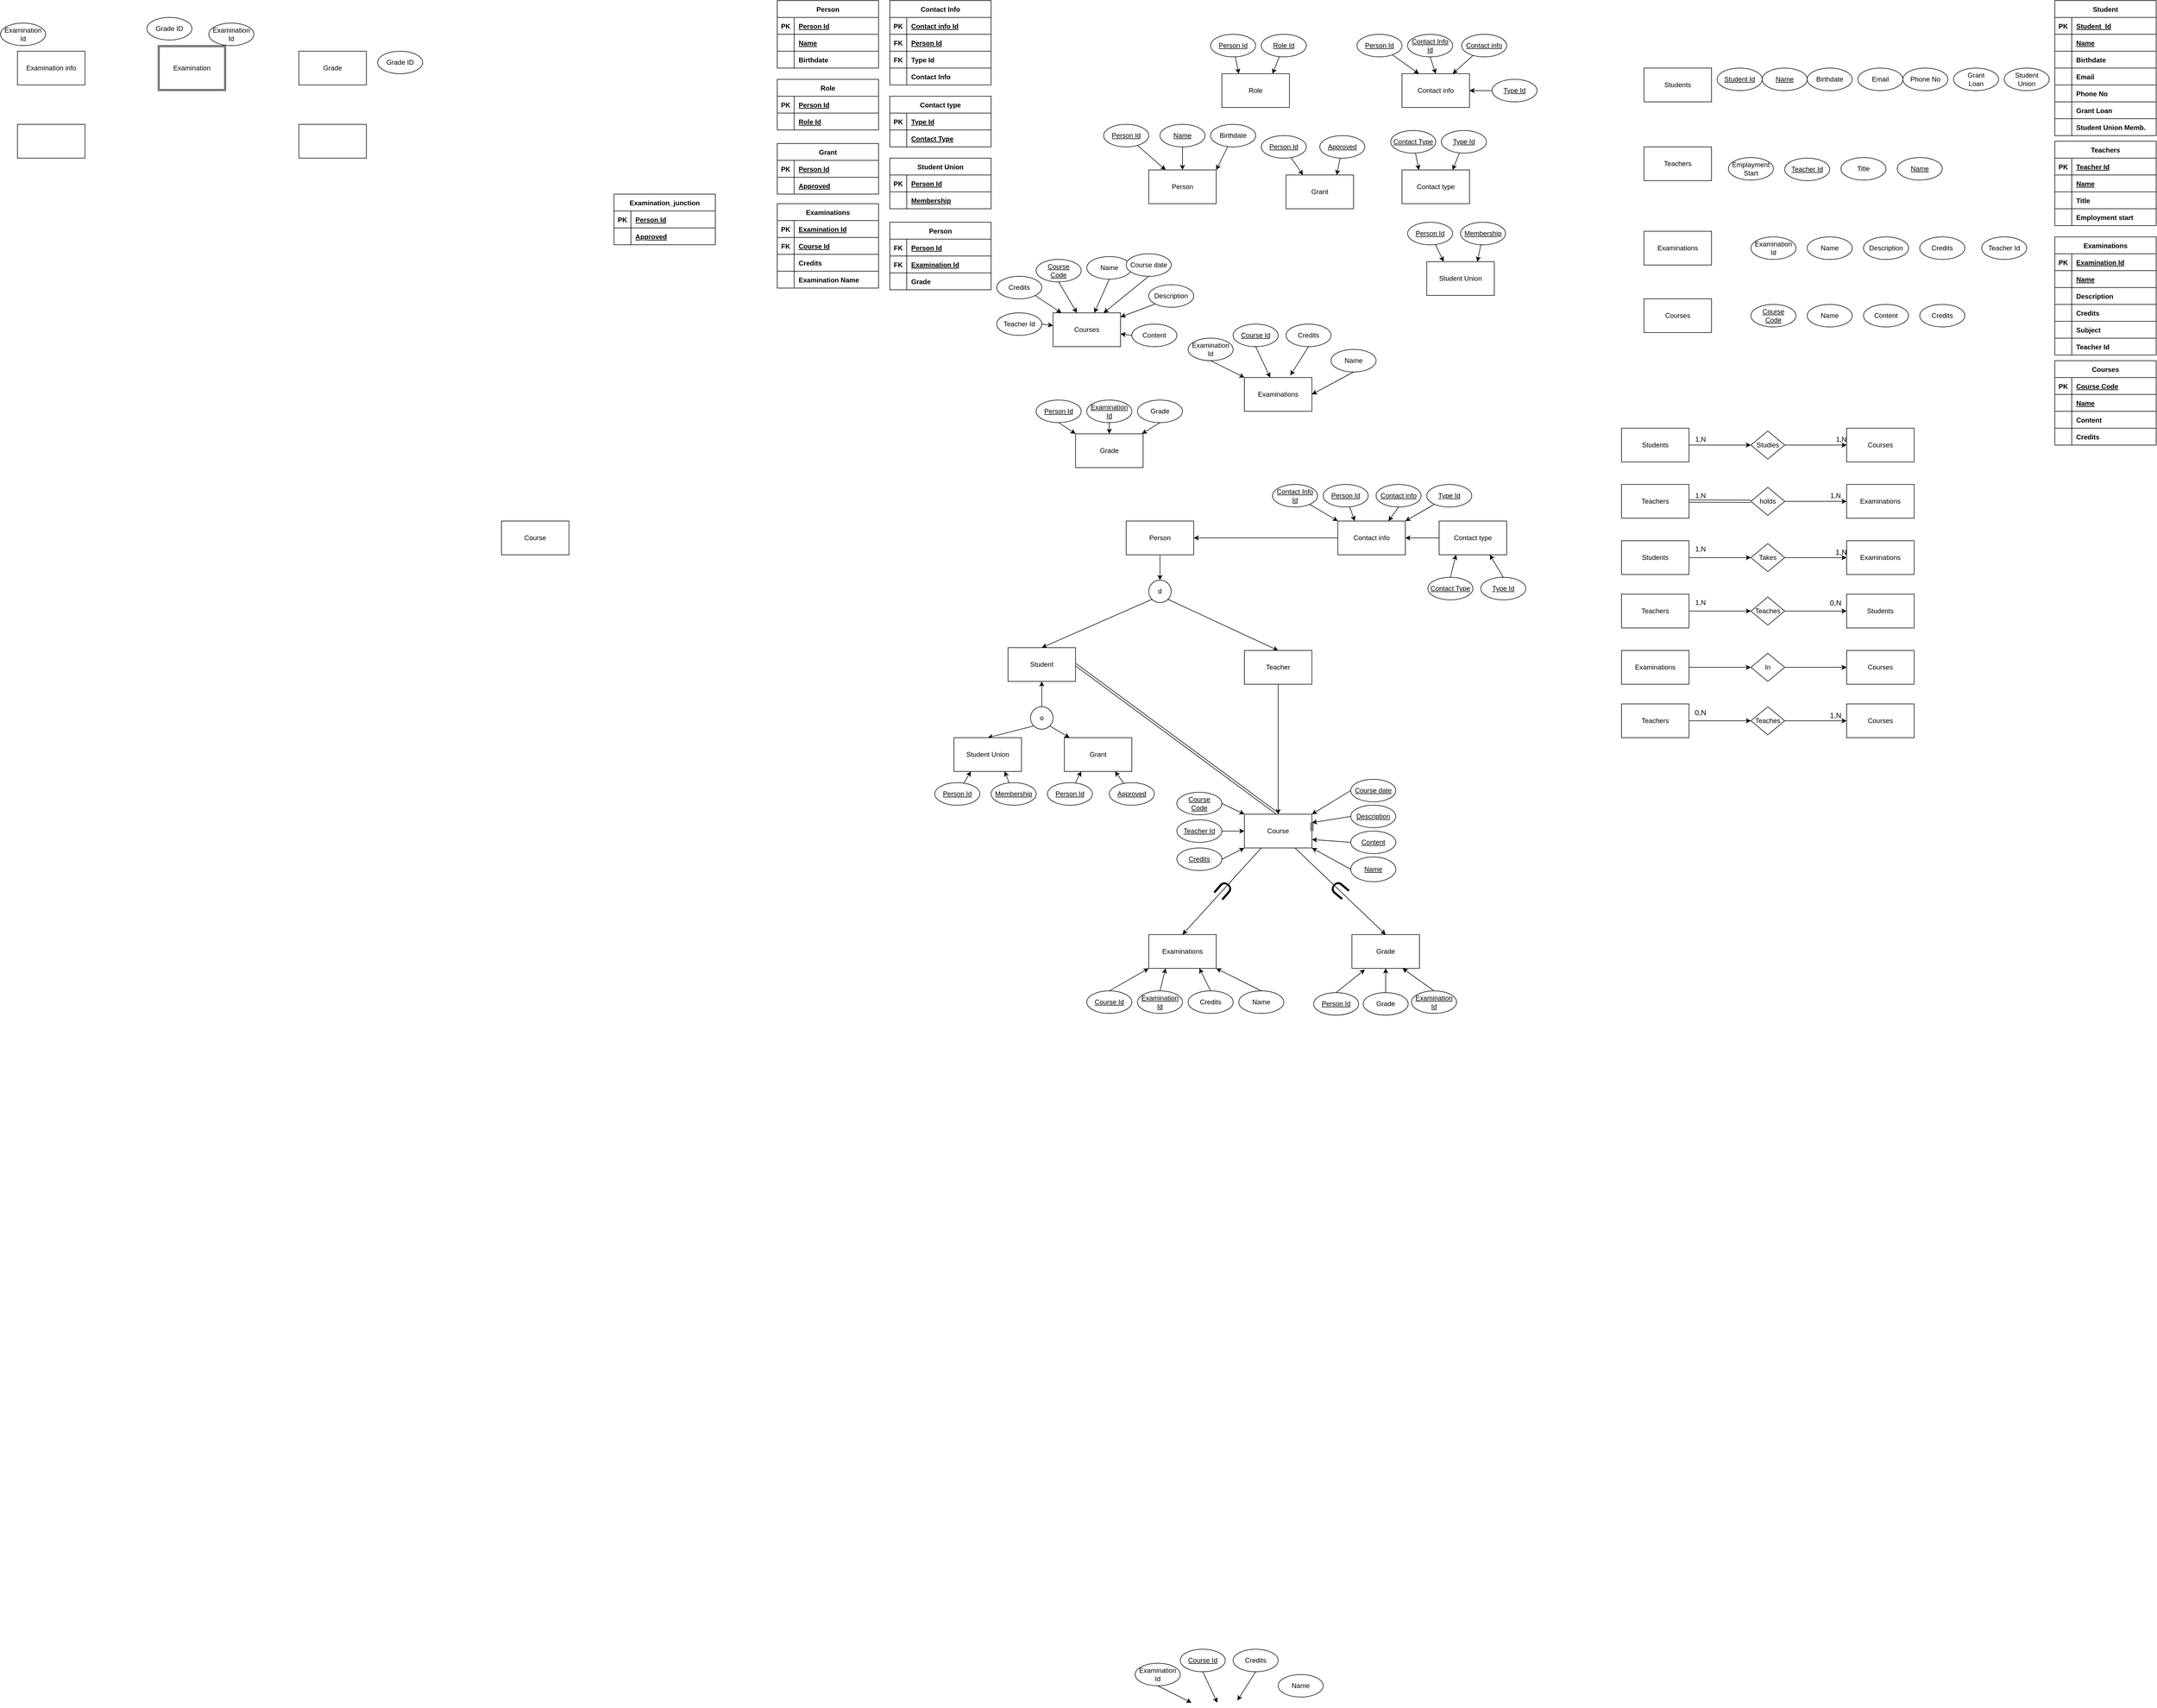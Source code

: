 <mxfile>
    <diagram id="xzI4a1CbTVUxEPWN3Nbq" name="Page-1">
        <mxGraphModel dx="3940" dy="910" grid="1" gridSize="10" guides="1" tooltips="1" connect="1" arrows="1" fold="1" page="0" pageScale="1" pageWidth="1169" pageHeight="827" math="0" shadow="0">
            <root>
                <object label="" id="0">
                    <mxCell/>
                </object>
                <mxCell id="1" parent="0"/>
                <mxCell id="2" value="Students" style="whiteSpace=wrap;html=1;" parent="1" vertex="1">
                    <mxGeometry x="120" y="140" width="120" height="60" as="geometry"/>
                </mxCell>
                <mxCell id="3" value="Teachers" style="whiteSpace=wrap;html=1;" parent="1" vertex="1">
                    <mxGeometry x="120" y="280" width="120" height="60" as="geometry"/>
                </mxCell>
                <mxCell id="4" value="Courses" style="whiteSpace=wrap;html=1;" parent="1" vertex="1">
                    <mxGeometry x="120" y="550" width="120" height="60" as="geometry"/>
                </mxCell>
                <mxCell id="5" value="Examinations" style="whiteSpace=wrap;html=1;" parent="1" vertex="1">
                    <mxGeometry x="120" y="430" width="120" height="60" as="geometry"/>
                </mxCell>
                <mxCell id="6" value="&lt;u&gt;Student Id&lt;/u&gt;" style="ellipse;whiteSpace=wrap;html=1;" parent="1" vertex="1">
                    <mxGeometry x="250" y="140" width="80" height="40" as="geometry"/>
                </mxCell>
                <mxCell id="7" value="&lt;u&gt;Name&lt;/u&gt;" style="ellipse;whiteSpace=wrap;html=1;" parent="1" vertex="1">
                    <mxGeometry x="330" y="140" width="80" height="40" as="geometry"/>
                </mxCell>
                <mxCell id="8" value="Birthdate" style="ellipse;whiteSpace=wrap;html=1;" parent="1" vertex="1">
                    <mxGeometry x="410" y="140" width="80" height="40" as="geometry"/>
                </mxCell>
                <mxCell id="10" value="Email" style="ellipse;whiteSpace=wrap;html=1;" parent="1" vertex="1">
                    <mxGeometry x="500" y="140" width="80" height="40" as="geometry"/>
                </mxCell>
                <mxCell id="11" value="Phone No" style="ellipse;whiteSpace=wrap;html=1;" parent="1" vertex="1">
                    <mxGeometry x="580" y="140" width="80" height="40" as="geometry"/>
                </mxCell>
                <mxCell id="12" value="Student&lt;br&gt;Union" style="ellipse;whiteSpace=wrap;html=1;" parent="1" vertex="1">
                    <mxGeometry x="760" y="140" width="80" height="40" as="geometry"/>
                </mxCell>
                <mxCell id="13" value="Grant&lt;br&gt;Loan" style="ellipse;whiteSpace=wrap;html=1;" parent="1" vertex="1">
                    <mxGeometry x="670" y="140" width="80" height="40" as="geometry"/>
                </mxCell>
                <mxCell id="14" value="&lt;u&gt;Name&lt;/u&gt;" style="ellipse;whiteSpace=wrap;html=1;" parent="1" vertex="1">
                    <mxGeometry x="570" y="299" width="80" height="40" as="geometry"/>
                </mxCell>
                <mxCell id="15" value="&lt;u&gt;Teacher Id&lt;/u&gt;" style="ellipse;whiteSpace=wrap;html=1;" parent="1" vertex="1">
                    <mxGeometry x="370" y="300" width="80" height="40" as="geometry"/>
                </mxCell>
                <mxCell id="16" value="Emplayment&lt;br&gt;Start" style="ellipse;whiteSpace=wrap;html=1;" parent="1" vertex="1">
                    <mxGeometry x="270" y="299" width="80" height="40" as="geometry"/>
                </mxCell>
                <mxCell id="17" value="Title" style="ellipse;whiteSpace=wrap;html=1;" parent="1" vertex="1">
                    <mxGeometry x="470" y="299" width="80" height="40" as="geometry"/>
                </mxCell>
                <mxCell id="18" value="Examination Id" style="ellipse;whiteSpace=wrap;html=1;" parent="1" vertex="1">
                    <mxGeometry x="310" y="440" width="80" height="40" as="geometry"/>
                </mxCell>
                <mxCell id="19" value="Name" style="ellipse;whiteSpace=wrap;html=1;" parent="1" vertex="1">
                    <mxGeometry x="410" y="440" width="80" height="40" as="geometry"/>
                </mxCell>
                <mxCell id="20" value="Description" style="ellipse;whiteSpace=wrap;html=1;" parent="1" vertex="1">
                    <mxGeometry x="510" y="440" width="80" height="40" as="geometry"/>
                </mxCell>
                <mxCell id="21" value="Credits" style="ellipse;whiteSpace=wrap;html=1;" parent="1" vertex="1">
                    <mxGeometry x="610" y="440" width="80" height="40" as="geometry"/>
                </mxCell>
                <mxCell id="23" value="&lt;u&gt;Course&lt;br&gt;Code&lt;/u&gt;" style="ellipse;whiteSpace=wrap;html=1;" parent="1" vertex="1">
                    <mxGeometry x="310" y="560" width="80" height="40" as="geometry"/>
                </mxCell>
                <mxCell id="24" value="Name" style="ellipse;whiteSpace=wrap;html=1;" parent="1" vertex="1">
                    <mxGeometry x="410" y="560" width="80" height="40" as="geometry"/>
                </mxCell>
                <mxCell id="25" value="Content" style="ellipse;whiteSpace=wrap;html=1;" parent="1" vertex="1">
                    <mxGeometry x="510" y="560" width="80" height="40" as="geometry"/>
                </mxCell>
                <mxCell id="26" value="Credits" style="ellipse;whiteSpace=wrap;html=1;" parent="1" vertex="1">
                    <mxGeometry x="610" y="560" width="80" height="40" as="geometry"/>
                </mxCell>
                <mxCell id="27" value="Teacher Id" style="ellipse;whiteSpace=wrap;html=1;" parent="1" vertex="1">
                    <mxGeometry x="720" y="440" width="80" height="40" as="geometry"/>
                </mxCell>
                <mxCell id="164" style="edgeStyle=none;html=1;exitX=1;exitY=0.5;exitDx=0;exitDy=0;" edge="1" parent="1" source="29" target="55">
                    <mxGeometry relative="1" as="geometry"/>
                </mxCell>
                <mxCell id="29" value="Students" style="whiteSpace=wrap;html=1;" parent="1" vertex="1">
                    <mxGeometry x="80" y="980" width="120" height="60" as="geometry"/>
                </mxCell>
                <mxCell id="91" style="edgeStyle=none;html=1;exitX=1;exitY=0.5;exitDx=0;exitDy=0;" edge="1" parent="1" source="30" target="54">
                    <mxGeometry relative="1" as="geometry"/>
                </mxCell>
                <mxCell id="30" value="Students" style="whiteSpace=wrap;html=1;" vertex="1" parent="1">
                    <mxGeometry x="80" y="780" width="120" height="60" as="geometry"/>
                </mxCell>
                <object label="Student" placeholders="1" id="31">
                    <mxCell style="shape=table;startSize=30;container=1;collapsible=1;childLayout=tableLayout;fixedRows=1;rowLines=0;fontStyle=1;align=center;resizeLast=1;" vertex="1" parent="1">
                        <mxGeometry x="850" y="20" width="180" height="240" as="geometry"/>
                    </mxCell>
                </object>
                <mxCell id="32" value="" style="shape=partialRectangle;collapsible=0;dropTarget=0;pointerEvents=0;fillColor=none;top=0;left=0;bottom=1;right=0;points=[[0,0.5],[1,0.5]];portConstraint=eastwest;" vertex="1" parent="31">
                    <mxGeometry y="30" width="180" height="30" as="geometry"/>
                </mxCell>
                <mxCell id="33" value="PK" style="shape=partialRectangle;connectable=0;fillColor=none;top=0;left=0;bottom=0;right=0;fontStyle=1;overflow=hidden;" vertex="1" parent="32">
                    <mxGeometry width="30" height="30" as="geometry">
                        <mxRectangle width="30" height="30" as="alternateBounds"/>
                    </mxGeometry>
                </mxCell>
                <mxCell id="34" value="Student_Id" style="shape=partialRectangle;connectable=0;fillColor=none;top=0;left=0;bottom=0;right=0;align=left;spacingLeft=6;fontStyle=5;overflow=hidden;" vertex="1" parent="32">
                    <mxGeometry x="30" width="150" height="30" as="geometry">
                        <mxRectangle width="150" height="30" as="alternateBounds"/>
                    </mxGeometry>
                </mxCell>
                <mxCell id="87" style="shape=partialRectangle;collapsible=0;dropTarget=0;pointerEvents=0;fillColor=none;top=0;left=0;bottom=1;right=0;points=[[0,0.5],[1,0.5]];portConstraint=eastwest;" vertex="1" parent="31">
                    <mxGeometry y="60" width="180" height="30" as="geometry"/>
                </mxCell>
                <mxCell id="88" style="shape=partialRectangle;connectable=0;fillColor=none;top=0;left=0;bottom=0;right=0;fontStyle=1;overflow=hidden;" vertex="1" parent="87">
                    <mxGeometry width="30" height="30" as="geometry">
                        <mxRectangle width="30" height="30" as="alternateBounds"/>
                    </mxGeometry>
                </mxCell>
                <mxCell id="89" value="Name" style="shape=partialRectangle;connectable=0;fillColor=none;top=0;left=0;bottom=0;right=0;align=left;spacingLeft=6;fontStyle=5;overflow=hidden;" vertex="1" parent="87">
                    <mxGeometry x="30" width="150" height="30" as="geometry">
                        <mxRectangle width="150" height="30" as="alternateBounds"/>
                    </mxGeometry>
                </mxCell>
                <mxCell id="84" style="shape=partialRectangle;collapsible=0;dropTarget=0;pointerEvents=0;fillColor=none;top=0;left=0;bottom=1;right=0;points=[[0,0.5],[1,0.5]];portConstraint=eastwest;" vertex="1" parent="31">
                    <mxGeometry y="90" width="180" height="30" as="geometry"/>
                </mxCell>
                <mxCell id="85" style="shape=partialRectangle;connectable=0;fillColor=none;top=0;left=0;bottom=0;right=0;fontStyle=1;overflow=hidden;" vertex="1" parent="84">
                    <mxGeometry width="30" height="30" as="geometry">
                        <mxRectangle width="30" height="30" as="alternateBounds"/>
                    </mxGeometry>
                </mxCell>
                <mxCell id="86" value="Birthdate" style="shape=partialRectangle;connectable=0;fillColor=none;top=0;left=0;bottom=0;right=0;align=left;spacingLeft=6;fontStyle=1;overflow=hidden;" vertex="1" parent="84">
                    <mxGeometry x="30" width="150" height="30" as="geometry">
                        <mxRectangle width="150" height="30" as="alternateBounds"/>
                    </mxGeometry>
                </mxCell>
                <mxCell id="81" style="shape=partialRectangle;collapsible=0;dropTarget=0;pointerEvents=0;fillColor=none;top=0;left=0;bottom=1;right=0;points=[[0,0.5],[1,0.5]];portConstraint=eastwest;" vertex="1" parent="31">
                    <mxGeometry y="120" width="180" height="30" as="geometry"/>
                </mxCell>
                <mxCell id="82" style="shape=partialRectangle;connectable=0;fillColor=none;top=0;left=0;bottom=0;right=0;fontStyle=1;overflow=hidden;" vertex="1" parent="81">
                    <mxGeometry width="30" height="30" as="geometry">
                        <mxRectangle width="30" height="30" as="alternateBounds"/>
                    </mxGeometry>
                </mxCell>
                <mxCell id="83" value="Email" style="shape=partialRectangle;connectable=0;fillColor=none;top=0;left=0;bottom=0;right=0;align=left;spacingLeft=6;fontStyle=1;overflow=hidden;" vertex="1" parent="81">
                    <mxGeometry x="30" width="150" height="30" as="geometry">
                        <mxRectangle width="150" height="30" as="alternateBounds"/>
                    </mxGeometry>
                </mxCell>
                <mxCell id="78" style="shape=partialRectangle;collapsible=0;dropTarget=0;pointerEvents=0;fillColor=none;top=0;left=0;bottom=1;right=0;points=[[0,0.5],[1,0.5]];portConstraint=eastwest;" vertex="1" parent="31">
                    <mxGeometry y="150" width="180" height="30" as="geometry"/>
                </mxCell>
                <mxCell id="79" style="shape=partialRectangle;connectable=0;fillColor=none;top=0;left=0;bottom=0;right=0;fontStyle=1;overflow=hidden;" vertex="1" parent="78">
                    <mxGeometry width="30" height="30" as="geometry">
                        <mxRectangle width="30" height="30" as="alternateBounds"/>
                    </mxGeometry>
                </mxCell>
                <mxCell id="80" value="Phone No" style="shape=partialRectangle;connectable=0;fillColor=none;top=0;left=0;bottom=0;right=0;align=left;spacingLeft=6;fontStyle=1;overflow=hidden;" vertex="1" parent="78">
                    <mxGeometry x="30" width="150" height="30" as="geometry">
                        <mxRectangle width="150" height="30" as="alternateBounds"/>
                    </mxGeometry>
                </mxCell>
                <mxCell id="75" style="shape=partialRectangle;collapsible=0;dropTarget=0;pointerEvents=0;fillColor=none;top=0;left=0;bottom=1;right=0;points=[[0,0.5],[1,0.5]];portConstraint=eastwest;" vertex="1" parent="31">
                    <mxGeometry y="180" width="180" height="30" as="geometry"/>
                </mxCell>
                <mxCell id="76" style="shape=partialRectangle;connectable=0;fillColor=none;top=0;left=0;bottom=0;right=0;fontStyle=1;overflow=hidden;" vertex="1" parent="75">
                    <mxGeometry width="30" height="30" as="geometry">
                        <mxRectangle width="30" height="30" as="alternateBounds"/>
                    </mxGeometry>
                </mxCell>
                <mxCell id="77" value="Grant Loan" style="shape=partialRectangle;connectable=0;fillColor=none;top=0;left=0;bottom=0;right=0;align=left;spacingLeft=6;fontStyle=1;overflow=hidden;" vertex="1" parent="75">
                    <mxGeometry x="30" width="150" height="30" as="geometry">
                        <mxRectangle width="150" height="30" as="alternateBounds"/>
                    </mxGeometry>
                </mxCell>
                <mxCell id="72" style="shape=partialRectangle;collapsible=0;dropTarget=0;pointerEvents=0;fillColor=none;top=0;left=0;bottom=1;right=0;points=[[0,0.5],[1,0.5]];portConstraint=eastwest;" vertex="1" parent="31">
                    <mxGeometry y="210" width="180" height="30" as="geometry"/>
                </mxCell>
                <mxCell id="73" style="shape=partialRectangle;connectable=0;fillColor=none;top=0;left=0;bottom=0;right=0;fontStyle=1;overflow=hidden;" vertex="1" parent="72">
                    <mxGeometry width="30" height="30" as="geometry">
                        <mxRectangle width="30" height="30" as="alternateBounds"/>
                    </mxGeometry>
                </mxCell>
                <mxCell id="74" value="Student Union Memb." style="shape=partialRectangle;connectable=0;fillColor=none;top=0;left=0;bottom=0;right=0;align=left;spacingLeft=6;fontStyle=1;overflow=hidden;" vertex="1" parent="72">
                    <mxGeometry x="30" width="150" height="30" as="geometry">
                        <mxRectangle width="150" height="30" as="alternateBounds"/>
                    </mxGeometry>
                </mxCell>
                <mxCell id="44" value="Examinations" style="whiteSpace=wrap;html=1;" vertex="1" parent="1">
                    <mxGeometry x="480" y="880" width="120" height="60" as="geometry"/>
                </mxCell>
                <mxCell id="45" value="Examinations" style="whiteSpace=wrap;html=1;" vertex="1" parent="1">
                    <mxGeometry x="480" y="980" width="120" height="60" as="geometry"/>
                </mxCell>
                <mxCell id="46" value="Courses" style="whiteSpace=wrap;html=1;" vertex="1" parent="1">
                    <mxGeometry x="480" y="780" width="120" height="60" as="geometry"/>
                </mxCell>
                <mxCell id="47" value="Teachers" style="whiteSpace=wrap;html=1;" vertex="1" parent="1">
                    <mxGeometry x="80" y="880" width="120" height="60" as="geometry"/>
                </mxCell>
                <mxCell id="48" value="Students" style="whiteSpace=wrap;html=1;" vertex="1" parent="1">
                    <mxGeometry x="480" y="1075" width="120" height="60" as="geometry"/>
                </mxCell>
                <mxCell id="166" style="edgeStyle=none;html=1;exitX=1;exitY=0.5;exitDx=0;exitDy=0;" edge="1" parent="1" source="49" target="69">
                    <mxGeometry relative="1" as="geometry"/>
                </mxCell>
                <mxCell id="49" value="Teachers" style="whiteSpace=wrap;html=1;" vertex="1" parent="1">
                    <mxGeometry x="80" y="1075" width="120" height="60" as="geometry"/>
                </mxCell>
                <mxCell id="168" style="edgeStyle=none;html=1;exitX=1;exitY=0.5;exitDx=0;exitDy=0;" edge="1" parent="1" source="50" target="70">
                    <mxGeometry relative="1" as="geometry"/>
                </mxCell>
                <mxCell id="50" value="Examinations" style="whiteSpace=wrap;html=1;" vertex="1" parent="1">
                    <mxGeometry x="80" y="1175" width="120" height="60" as="geometry"/>
                </mxCell>
                <mxCell id="51" value="Courses" style="whiteSpace=wrap;html=1;" vertex="1" parent="1">
                    <mxGeometry x="480" y="1175" width="120" height="60" as="geometry"/>
                </mxCell>
                <mxCell id="171" style="edgeStyle=none;html=1;exitX=1;exitY=0.5;exitDx=0;exitDy=0;" edge="1" parent="1" source="52" target="90">
                    <mxGeometry relative="1" as="geometry"/>
                </mxCell>
                <mxCell id="52" value="Teachers" style="whiteSpace=wrap;html=1;" vertex="1" parent="1">
                    <mxGeometry x="80" y="1270" width="120" height="60" as="geometry"/>
                </mxCell>
                <mxCell id="53" value="Courses" style="whiteSpace=wrap;html=1;" vertex="1" parent="1">
                    <mxGeometry x="480" y="1270" width="120" height="60" as="geometry"/>
                </mxCell>
                <mxCell id="92" style="edgeStyle=none;html=1;exitX=1;exitY=0.5;exitDx=0;exitDy=0;" edge="1" parent="1" source="54" target="46">
                    <mxGeometry relative="1" as="geometry"/>
                </mxCell>
                <mxCell id="54" value="Studies" style="rhombus;whiteSpace=wrap;html=1;" vertex="1" parent="1">
                    <mxGeometry x="310" y="785" width="60" height="50" as="geometry"/>
                </mxCell>
                <mxCell id="165" style="edgeStyle=none;html=1;exitX=1;exitY=0.5;exitDx=0;exitDy=0;" edge="1" parent="1" source="55" target="45">
                    <mxGeometry relative="1" as="geometry"/>
                </mxCell>
                <mxCell id="55" value="Takes" style="rhombus;whiteSpace=wrap;html=1;" vertex="1" parent="1">
                    <mxGeometry x="310" y="985" width="60" height="50" as="geometry"/>
                </mxCell>
                <mxCell id="176" style="edgeStyle=none;html=1;exitX=1;exitY=0.5;exitDx=0;exitDy=0;" edge="1" parent="1" source="69" target="48">
                    <mxGeometry relative="1" as="geometry"/>
                </mxCell>
                <mxCell id="69" value="Teaches" style="rhombus;whiteSpace=wrap;html=1;" vertex="1" parent="1">
                    <mxGeometry x="310" y="1080" width="60" height="50" as="geometry"/>
                </mxCell>
                <mxCell id="170" style="edgeStyle=none;html=1;exitX=1;exitY=0.5;exitDx=0;exitDy=0;" edge="1" parent="1" source="70" target="51">
                    <mxGeometry relative="1" as="geometry"/>
                </mxCell>
                <mxCell id="70" value="In" style="rhombus;whiteSpace=wrap;html=1;" vertex="1" parent="1">
                    <mxGeometry x="310" y="1180" width="60" height="50" as="geometry"/>
                </mxCell>
                <mxCell id="142" style="edgeStyle=none;html=1;exitX=1;exitY=0.5;exitDx=0;exitDy=0;entryX=0;entryY=0.5;entryDx=0;entryDy=0;" edge="1" parent="1" source="71" target="44">
                    <mxGeometry relative="1" as="geometry"/>
                </mxCell>
                <mxCell id="71" value="holds" style="rhombus;whiteSpace=wrap;html=1;" vertex="1" parent="1">
                    <mxGeometry x="310" y="885" width="60" height="50" as="geometry"/>
                </mxCell>
                <mxCell id="172" value="" style="edgeStyle=none;html=1;" edge="1" parent="1" source="90" target="53">
                    <mxGeometry relative="1" as="geometry"/>
                </mxCell>
                <mxCell id="90" value="Teaches" style="rhombus;whiteSpace=wrap;html=1;" vertex="1" parent="1">
                    <mxGeometry x="310" y="1275" width="60" height="50" as="geometry"/>
                </mxCell>
                <mxCell id="93" value="1,N" style="text;html=1;align=center;verticalAlign=middle;resizable=0;points=[];autosize=1;strokeColor=none;fillColor=none;" vertex="1" parent="1">
                    <mxGeometry x="205" y="790" width="30" height="20" as="geometry"/>
                </mxCell>
                <mxCell id="94" value="1,N" style="text;html=1;align=center;verticalAlign=middle;resizable=0;points=[];autosize=1;strokeColor=none;fillColor=none;" vertex="1" parent="1">
                    <mxGeometry x="455" y="790" width="30" height="20" as="geometry"/>
                </mxCell>
                <object label="Teachers" placeholders="1" id="96">
                    <mxCell style="shape=table;startSize=30;container=1;collapsible=1;childLayout=tableLayout;fixedRows=1;rowLines=0;fontStyle=1;align=center;resizeLast=1;" vertex="1" parent="1">
                        <mxGeometry x="850" y="270" width="180" height="150" as="geometry"/>
                    </mxCell>
                </object>
                <mxCell id="97" value="" style="shape=partialRectangle;collapsible=0;dropTarget=0;pointerEvents=0;fillColor=none;top=0;left=0;bottom=1;right=0;points=[[0,0.5],[1,0.5]];portConstraint=eastwest;" vertex="1" parent="96">
                    <mxGeometry y="30" width="180" height="30" as="geometry"/>
                </mxCell>
                <mxCell id="98" value="PK" style="shape=partialRectangle;connectable=0;fillColor=none;top=0;left=0;bottom=0;right=0;fontStyle=1;overflow=hidden;" vertex="1" parent="97">
                    <mxGeometry width="30" height="30" as="geometry">
                        <mxRectangle width="30" height="30" as="alternateBounds"/>
                    </mxGeometry>
                </mxCell>
                <mxCell id="99" value="Teacher Id" style="shape=partialRectangle;connectable=0;fillColor=none;top=0;left=0;bottom=0;right=0;align=left;spacingLeft=6;fontStyle=5;overflow=hidden;" vertex="1" parent="97">
                    <mxGeometry x="30" width="150" height="30" as="geometry">
                        <mxRectangle width="150" height="30" as="alternateBounds"/>
                    </mxGeometry>
                </mxCell>
                <mxCell id="100" style="shape=partialRectangle;collapsible=0;dropTarget=0;pointerEvents=0;fillColor=none;top=0;left=0;bottom=1;right=0;points=[[0,0.5],[1,0.5]];portConstraint=eastwest;" vertex="1" parent="96">
                    <mxGeometry y="60" width="180" height="30" as="geometry"/>
                </mxCell>
                <mxCell id="101" style="shape=partialRectangle;connectable=0;fillColor=none;top=0;left=0;bottom=0;right=0;fontStyle=1;overflow=hidden;" vertex="1" parent="100">
                    <mxGeometry width="30" height="30" as="geometry">
                        <mxRectangle width="30" height="30" as="alternateBounds"/>
                    </mxGeometry>
                </mxCell>
                <mxCell id="102" value="Name" style="shape=partialRectangle;connectable=0;fillColor=none;top=0;left=0;bottom=0;right=0;align=left;spacingLeft=6;fontStyle=5;overflow=hidden;" vertex="1" parent="100">
                    <mxGeometry x="30" width="150" height="30" as="geometry">
                        <mxRectangle width="150" height="30" as="alternateBounds"/>
                    </mxGeometry>
                </mxCell>
                <mxCell id="103" style="shape=partialRectangle;collapsible=0;dropTarget=0;pointerEvents=0;fillColor=none;top=0;left=0;bottom=1;right=0;points=[[0,0.5],[1,0.5]];portConstraint=eastwest;" vertex="1" parent="96">
                    <mxGeometry y="90" width="180" height="30" as="geometry"/>
                </mxCell>
                <mxCell id="104" style="shape=partialRectangle;connectable=0;fillColor=none;top=0;left=0;bottom=0;right=0;fontStyle=1;overflow=hidden;" vertex="1" parent="103">
                    <mxGeometry width="30" height="30" as="geometry">
                        <mxRectangle width="30" height="30" as="alternateBounds"/>
                    </mxGeometry>
                </mxCell>
                <mxCell id="105" value="Title" style="shape=partialRectangle;connectable=0;fillColor=none;top=0;left=0;bottom=0;right=0;align=left;spacingLeft=6;fontStyle=1;overflow=hidden;" vertex="1" parent="103">
                    <mxGeometry x="30" width="150" height="30" as="geometry">
                        <mxRectangle width="150" height="30" as="alternateBounds"/>
                    </mxGeometry>
                </mxCell>
                <mxCell id="106" style="shape=partialRectangle;collapsible=0;dropTarget=0;pointerEvents=0;fillColor=none;top=0;left=0;bottom=1;right=0;points=[[0,0.5],[1,0.5]];portConstraint=eastwest;" vertex="1" parent="96">
                    <mxGeometry y="120" width="180" height="30" as="geometry"/>
                </mxCell>
                <mxCell id="107" style="shape=partialRectangle;connectable=0;fillColor=none;top=0;left=0;bottom=0;right=0;fontStyle=1;overflow=hidden;" vertex="1" parent="106">
                    <mxGeometry width="30" height="30" as="geometry">
                        <mxRectangle width="30" height="30" as="alternateBounds"/>
                    </mxGeometry>
                </mxCell>
                <mxCell id="108" value="Employment start" style="shape=partialRectangle;connectable=0;fillColor=none;top=0;left=0;bottom=0;right=0;align=left;spacingLeft=6;fontStyle=1;overflow=hidden;" vertex="1" parent="106">
                    <mxGeometry x="30" width="150" height="30" as="geometry">
                        <mxRectangle width="150" height="30" as="alternateBounds"/>
                    </mxGeometry>
                </mxCell>
                <mxCell id="119" value="" style="shape=link;html=1;entryX=0;entryY=0.5;entryDx=0;entryDy=0;" edge="1" parent="1" target="71">
                    <mxGeometry width="100" relative="1" as="geometry">
                        <mxPoint x="200" y="909.5" as="sourcePoint"/>
                        <mxPoint x="300" y="909.5" as="targetPoint"/>
                    </mxGeometry>
                </mxCell>
                <object label="Examinations" placeholders="1" id="120">
                    <mxCell style="shape=table;startSize=30;container=1;collapsible=1;childLayout=tableLayout;fixedRows=1;rowLines=0;fontStyle=1;align=center;resizeLast=1;" vertex="1" parent="1">
                        <mxGeometry x="850" y="440" width="180" height="210" as="geometry"/>
                    </mxCell>
                </object>
                <mxCell id="121" value="" style="shape=partialRectangle;collapsible=0;dropTarget=0;pointerEvents=0;fillColor=none;top=0;left=0;bottom=1;right=0;points=[[0,0.5],[1,0.5]];portConstraint=eastwest;" vertex="1" parent="120">
                    <mxGeometry y="30" width="180" height="30" as="geometry"/>
                </mxCell>
                <mxCell id="122" value="PK" style="shape=partialRectangle;connectable=0;fillColor=none;top=0;left=0;bottom=0;right=0;fontStyle=1;overflow=hidden;" vertex="1" parent="121">
                    <mxGeometry width="30" height="30" as="geometry">
                        <mxRectangle width="30" height="30" as="alternateBounds"/>
                    </mxGeometry>
                </mxCell>
                <mxCell id="123" value="Examination Id" style="shape=partialRectangle;connectable=0;fillColor=none;top=0;left=0;bottom=0;right=0;align=left;spacingLeft=6;fontStyle=5;overflow=hidden;" vertex="1" parent="121">
                    <mxGeometry x="30" width="150" height="30" as="geometry">
                        <mxRectangle width="150" height="30" as="alternateBounds"/>
                    </mxGeometry>
                </mxCell>
                <mxCell id="124" style="shape=partialRectangle;collapsible=0;dropTarget=0;pointerEvents=0;fillColor=none;top=0;left=0;bottom=1;right=0;points=[[0,0.5],[1,0.5]];portConstraint=eastwest;" vertex="1" parent="120">
                    <mxGeometry y="60" width="180" height="30" as="geometry"/>
                </mxCell>
                <mxCell id="125" style="shape=partialRectangle;connectable=0;fillColor=none;top=0;left=0;bottom=0;right=0;fontStyle=1;overflow=hidden;" vertex="1" parent="124">
                    <mxGeometry width="30" height="30" as="geometry">
                        <mxRectangle width="30" height="30" as="alternateBounds"/>
                    </mxGeometry>
                </mxCell>
                <mxCell id="126" value="Name" style="shape=partialRectangle;connectable=0;fillColor=none;top=0;left=0;bottom=0;right=0;align=left;spacingLeft=6;fontStyle=5;overflow=hidden;" vertex="1" parent="124">
                    <mxGeometry x="30" width="150" height="30" as="geometry">
                        <mxRectangle width="150" height="30" as="alternateBounds"/>
                    </mxGeometry>
                </mxCell>
                <mxCell id="127" style="shape=partialRectangle;collapsible=0;dropTarget=0;pointerEvents=0;fillColor=none;top=0;left=0;bottom=1;right=0;points=[[0,0.5],[1,0.5]];portConstraint=eastwest;" vertex="1" parent="120">
                    <mxGeometry y="90" width="180" height="30" as="geometry"/>
                </mxCell>
                <mxCell id="128" style="shape=partialRectangle;connectable=0;fillColor=none;top=0;left=0;bottom=0;right=0;fontStyle=1;overflow=hidden;" vertex="1" parent="127">
                    <mxGeometry width="30" height="30" as="geometry">
                        <mxRectangle width="30" height="30" as="alternateBounds"/>
                    </mxGeometry>
                </mxCell>
                <mxCell id="129" value="Description" style="shape=partialRectangle;connectable=0;fillColor=none;top=0;left=0;bottom=0;right=0;align=left;spacingLeft=6;fontStyle=1;overflow=hidden;" vertex="1" parent="127">
                    <mxGeometry x="30" width="150" height="30" as="geometry">
                        <mxRectangle width="150" height="30" as="alternateBounds"/>
                    </mxGeometry>
                </mxCell>
                <mxCell id="130" style="shape=partialRectangle;collapsible=0;dropTarget=0;pointerEvents=0;fillColor=none;top=0;left=0;bottom=1;right=0;points=[[0,0.5],[1,0.5]];portConstraint=eastwest;" vertex="1" parent="120">
                    <mxGeometry y="120" width="180" height="30" as="geometry"/>
                </mxCell>
                <mxCell id="131" style="shape=partialRectangle;connectable=0;fillColor=none;top=0;left=0;bottom=0;right=0;fontStyle=1;overflow=hidden;" vertex="1" parent="130">
                    <mxGeometry width="30" height="30" as="geometry">
                        <mxRectangle width="30" height="30" as="alternateBounds"/>
                    </mxGeometry>
                </mxCell>
                <mxCell id="132" value="Credits" style="shape=partialRectangle;connectable=0;fillColor=none;top=0;left=0;bottom=0;right=0;align=left;spacingLeft=6;fontStyle=1;overflow=hidden;" vertex="1" parent="130">
                    <mxGeometry x="30" width="150" height="30" as="geometry">
                        <mxRectangle width="150" height="30" as="alternateBounds"/>
                    </mxGeometry>
                </mxCell>
                <mxCell id="133" style="shape=partialRectangle;collapsible=0;dropTarget=0;pointerEvents=0;fillColor=none;top=0;left=0;bottom=1;right=0;points=[[0,0.5],[1,0.5]];portConstraint=eastwest;" vertex="1" parent="120">
                    <mxGeometry y="150" width="180" height="30" as="geometry"/>
                </mxCell>
                <mxCell id="134" style="shape=partialRectangle;connectable=0;fillColor=none;top=0;left=0;bottom=0;right=0;fontStyle=1;overflow=hidden;" vertex="1" parent="133">
                    <mxGeometry width="30" height="30" as="geometry">
                        <mxRectangle width="30" height="30" as="alternateBounds"/>
                    </mxGeometry>
                </mxCell>
                <mxCell id="135" value="Subject" style="shape=partialRectangle;connectable=0;fillColor=none;top=0;left=0;bottom=0;right=0;align=left;spacingLeft=6;fontStyle=1;overflow=hidden;" vertex="1" parent="133">
                    <mxGeometry x="30" width="150" height="30" as="geometry">
                        <mxRectangle width="150" height="30" as="alternateBounds"/>
                    </mxGeometry>
                </mxCell>
                <mxCell id="136" style="shape=partialRectangle;collapsible=0;dropTarget=0;pointerEvents=0;fillColor=none;top=0;left=0;bottom=1;right=0;points=[[0,0.5],[1,0.5]];portConstraint=eastwest;" vertex="1" parent="120">
                    <mxGeometry y="180" width="180" height="30" as="geometry"/>
                </mxCell>
                <mxCell id="137" style="shape=partialRectangle;connectable=0;fillColor=none;top=0;left=0;bottom=0;right=0;fontStyle=1;overflow=hidden;" vertex="1" parent="136">
                    <mxGeometry width="30" height="30" as="geometry">
                        <mxRectangle width="30" height="30" as="alternateBounds"/>
                    </mxGeometry>
                </mxCell>
                <mxCell id="138" value="Teacher Id" style="shape=partialRectangle;connectable=0;fillColor=none;top=0;left=0;bottom=0;right=0;align=left;spacingLeft=6;fontStyle=1;overflow=hidden;" vertex="1" parent="136">
                    <mxGeometry x="30" width="150" height="30" as="geometry">
                        <mxRectangle width="150" height="30" as="alternateBounds"/>
                    </mxGeometry>
                </mxCell>
                <mxCell id="143" value="1,N" style="text;html=1;align=center;verticalAlign=middle;resizable=0;points=[];autosize=1;strokeColor=none;fillColor=none;" vertex="1" parent="1">
                    <mxGeometry x="205" y="890" width="30" height="20" as="geometry"/>
                </mxCell>
                <object label="Courses" placeholders="1" id="144">
                    <mxCell style="shape=table;startSize=30;container=1;collapsible=1;childLayout=tableLayout;fixedRows=1;rowLines=0;fontStyle=1;align=center;resizeLast=1;" vertex="1" parent="1">
                        <mxGeometry x="850" y="660" width="180" height="150" as="geometry"/>
                    </mxCell>
                </object>
                <mxCell id="145" value="" style="shape=partialRectangle;collapsible=0;dropTarget=0;pointerEvents=0;fillColor=none;top=0;left=0;bottom=1;right=0;points=[[0,0.5],[1,0.5]];portConstraint=eastwest;" vertex="1" parent="144">
                    <mxGeometry y="30" width="180" height="30" as="geometry"/>
                </mxCell>
                <mxCell id="146" value="PK" style="shape=partialRectangle;connectable=0;fillColor=none;top=0;left=0;bottom=0;right=0;fontStyle=1;overflow=hidden;" vertex="1" parent="145">
                    <mxGeometry width="30" height="30" as="geometry">
                        <mxRectangle width="30" height="30" as="alternateBounds"/>
                    </mxGeometry>
                </mxCell>
                <mxCell id="147" value="Course Code" style="shape=partialRectangle;connectable=0;fillColor=none;top=0;left=0;bottom=0;right=0;align=left;spacingLeft=6;fontStyle=5;overflow=hidden;" vertex="1" parent="145">
                    <mxGeometry x="30" width="150" height="30" as="geometry">
                        <mxRectangle width="150" height="30" as="alternateBounds"/>
                    </mxGeometry>
                </mxCell>
                <mxCell id="148" style="shape=partialRectangle;collapsible=0;dropTarget=0;pointerEvents=0;fillColor=none;top=0;left=0;bottom=1;right=0;points=[[0,0.5],[1,0.5]];portConstraint=eastwest;" vertex="1" parent="144">
                    <mxGeometry y="60" width="180" height="30" as="geometry"/>
                </mxCell>
                <mxCell id="149" style="shape=partialRectangle;connectable=0;fillColor=none;top=0;left=0;bottom=0;right=0;fontStyle=1;overflow=hidden;" vertex="1" parent="148">
                    <mxGeometry width="30" height="30" as="geometry">
                        <mxRectangle width="30" height="30" as="alternateBounds"/>
                    </mxGeometry>
                </mxCell>
                <mxCell id="150" value="Name" style="shape=partialRectangle;connectable=0;fillColor=none;top=0;left=0;bottom=0;right=0;align=left;spacingLeft=6;fontStyle=5;overflow=hidden;" vertex="1" parent="148">
                    <mxGeometry x="30" width="150" height="30" as="geometry">
                        <mxRectangle width="150" height="30" as="alternateBounds"/>
                    </mxGeometry>
                </mxCell>
                <mxCell id="151" style="shape=partialRectangle;collapsible=0;dropTarget=0;pointerEvents=0;fillColor=none;top=0;left=0;bottom=1;right=0;points=[[0,0.5],[1,0.5]];portConstraint=eastwest;" vertex="1" parent="144">
                    <mxGeometry y="90" width="180" height="30" as="geometry"/>
                </mxCell>
                <mxCell id="152" style="shape=partialRectangle;connectable=0;fillColor=none;top=0;left=0;bottom=0;right=0;fontStyle=1;overflow=hidden;" vertex="1" parent="151">
                    <mxGeometry width="30" height="30" as="geometry">
                        <mxRectangle width="30" height="30" as="alternateBounds"/>
                    </mxGeometry>
                </mxCell>
                <mxCell id="153" value="Content" style="shape=partialRectangle;connectable=0;fillColor=none;top=0;left=0;bottom=0;right=0;align=left;spacingLeft=6;fontStyle=1;overflow=hidden;" vertex="1" parent="151">
                    <mxGeometry x="30" width="150" height="30" as="geometry">
                        <mxRectangle width="150" height="30" as="alternateBounds"/>
                    </mxGeometry>
                </mxCell>
                <mxCell id="154" style="shape=partialRectangle;collapsible=0;dropTarget=0;pointerEvents=0;fillColor=none;top=0;left=0;bottom=1;right=0;points=[[0,0.5],[1,0.5]];portConstraint=eastwest;" vertex="1" parent="144">
                    <mxGeometry y="120" width="180" height="30" as="geometry"/>
                </mxCell>
                <mxCell id="155" style="shape=partialRectangle;connectable=0;fillColor=none;top=0;left=0;bottom=0;right=0;fontStyle=1;overflow=hidden;" vertex="1" parent="154">
                    <mxGeometry width="30" height="30" as="geometry">
                        <mxRectangle width="30" height="30" as="alternateBounds"/>
                    </mxGeometry>
                </mxCell>
                <mxCell id="156" value="Credits" style="shape=partialRectangle;connectable=0;fillColor=none;top=0;left=0;bottom=0;right=0;align=left;spacingLeft=6;fontStyle=1;overflow=hidden;" vertex="1" parent="154">
                    <mxGeometry x="30" width="150" height="30" as="geometry">
                        <mxRectangle width="150" height="30" as="alternateBounds"/>
                    </mxGeometry>
                </mxCell>
                <mxCell id="163" value="1,N" style="text;html=1;align=center;verticalAlign=middle;resizable=0;points=[];autosize=1;strokeColor=none;fillColor=none;" vertex="1" parent="1">
                    <mxGeometry x="445" y="890" width="30" height="20" as="geometry"/>
                </mxCell>
                <mxCell id="169" value="Role" style="whiteSpace=wrap;html=1;fontSize=12;" vertex="1" parent="1">
                    <mxGeometry x="-630" y="150" width="120" height="60" as="geometry"/>
                </mxCell>
                <mxCell id="177" style="edgeStyle=none;html=1;fontSize=12;entryX=0.25;entryY=0;entryDx=0;entryDy=0;" edge="1" parent="1" source="174" target="169">
                    <mxGeometry relative="1" as="geometry"/>
                </mxCell>
                <mxCell id="174" value="&lt;u&gt;Person Id&lt;/u&gt;" style="ellipse;whiteSpace=wrap;html=1;" vertex="1" parent="1">
                    <mxGeometry x="-650" y="80" width="80" height="40" as="geometry"/>
                </mxCell>
                <mxCell id="178" style="edgeStyle=none;html=1;entryX=0.75;entryY=0;entryDx=0;entryDy=0;fontSize=12;" edge="1" parent="1" source="175" target="169">
                    <mxGeometry relative="1" as="geometry"/>
                </mxCell>
                <mxCell id="175" value="&lt;u&gt;Role Id&lt;/u&gt;" style="ellipse;whiteSpace=wrap;html=1;" vertex="1" parent="1">
                    <mxGeometry x="-560" y="80" width="80" height="40" as="geometry"/>
                </mxCell>
                <mxCell id="179" value="Person" style="whiteSpace=wrap;html=1;fontSize=12;" vertex="1" parent="1">
                    <mxGeometry x="-760" y="321" width="120" height="60" as="geometry"/>
                </mxCell>
                <mxCell id="181" style="edgeStyle=none;html=1;entryX=0.25;entryY=0;entryDx=0;entryDy=0;fontSize=12;" edge="1" parent="1" source="180" target="179">
                    <mxGeometry relative="1" as="geometry"/>
                </mxCell>
                <mxCell id="180" value="&lt;u&gt;Person Id&lt;/u&gt;" style="ellipse;whiteSpace=wrap;html=1;" vertex="1" parent="1">
                    <mxGeometry x="-840" y="240" width="80" height="40" as="geometry"/>
                </mxCell>
                <mxCell id="183" style="edgeStyle=none;html=1;entryX=0.5;entryY=0;entryDx=0;entryDy=0;fontSize=12;" edge="1" parent="1" source="182" target="179">
                    <mxGeometry relative="1" as="geometry"/>
                </mxCell>
                <mxCell id="182" value="&lt;u&gt;Name&lt;/u&gt;" style="ellipse;whiteSpace=wrap;html=1;" vertex="1" parent="1">
                    <mxGeometry x="-740" y="240" width="80" height="40" as="geometry"/>
                </mxCell>
                <mxCell id="185" style="edgeStyle=none;html=1;entryX=1;entryY=0;entryDx=0;entryDy=0;fontSize=12;" edge="1" parent="1" source="184" target="179">
                    <mxGeometry relative="1" as="geometry"/>
                </mxCell>
                <mxCell id="184" value="Birthdate" style="ellipse;whiteSpace=wrap;html=1;" vertex="1" parent="1">
                    <mxGeometry x="-650" y="240" width="80" height="40" as="geometry"/>
                </mxCell>
                <mxCell id="186" value="Contact info" style="whiteSpace=wrap;html=1;fontSize=12;" vertex="1" parent="1">
                    <mxGeometry x="-310" y="150" width="120" height="60" as="geometry"/>
                </mxCell>
                <mxCell id="187" style="edgeStyle=none;html=1;fontSize=12;entryX=0.25;entryY=0;entryDx=0;entryDy=0;" edge="1" parent="1" source="188">
                    <mxGeometry relative="1" as="geometry">
                        <mxPoint x="-280" y="150" as="targetPoint"/>
                    </mxGeometry>
                </mxCell>
                <mxCell id="188" value="&lt;u&gt;Person Id&lt;/u&gt;" style="ellipse;whiteSpace=wrap;html=1;" vertex="1" parent="1">
                    <mxGeometry x="-390" y="80" width="80" height="40" as="geometry"/>
                </mxCell>
                <mxCell id="189" style="edgeStyle=none;html=1;fontSize=12;entryX=0.75;entryY=0;entryDx=0;entryDy=0;" edge="1" parent="1" source="190" target="186">
                    <mxGeometry relative="1" as="geometry">
                        <mxPoint x="-183.98" y="150" as="targetPoint"/>
                    </mxGeometry>
                </mxCell>
                <mxCell id="190" value="&lt;u&gt;Contact info&lt;/u&gt;" style="ellipse;whiteSpace=wrap;html=1;" vertex="1" parent="1">
                    <mxGeometry x="-203.98" y="80" width="80" height="40" as="geometry"/>
                </mxCell>
                <mxCell id="191" value="Contact type" style="whiteSpace=wrap;html=1;fontSize=12;" vertex="1" parent="1">
                    <mxGeometry x="-310" y="321" width="120" height="60" as="geometry"/>
                </mxCell>
                <mxCell id="192" style="edgeStyle=none;html=1;fontSize=12;entryX=0.25;entryY=0;entryDx=0;entryDy=0;" edge="1" parent="1" source="193">
                    <mxGeometry relative="1" as="geometry">
                        <mxPoint x="-280" y="321" as="targetPoint"/>
                    </mxGeometry>
                </mxCell>
                <mxCell id="193" value="&lt;u&gt;Contact Type&lt;/u&gt;" style="ellipse;whiteSpace=wrap;html=1;" vertex="1" parent="1">
                    <mxGeometry x="-330" y="251" width="80" height="40" as="geometry"/>
                </mxCell>
                <mxCell id="194" style="edgeStyle=none;html=1;fontSize=12;entryX=0.75;entryY=0;entryDx=0;entryDy=0;" edge="1" parent="1" source="195" target="191">
                    <mxGeometry relative="1" as="geometry">
                        <mxPoint x="-190" y="321" as="targetPoint"/>
                    </mxGeometry>
                </mxCell>
                <mxCell id="195" value="&lt;u&gt;Type Id&lt;/u&gt;" style="ellipse;whiteSpace=wrap;html=1;" vertex="1" parent="1">
                    <mxGeometry x="-240" y="251" width="80" height="40" as="geometry"/>
                </mxCell>
                <mxCell id="196" style="edgeStyle=none;html=1;fontSize=12;entryX=0.5;entryY=0;entryDx=0;entryDy=0;exitX=0.5;exitY=1;exitDx=0;exitDy=0;" edge="1" parent="1" source="197" target="186">
                    <mxGeometry relative="1" as="geometry">
                        <mxPoint x="-213.98" y="150" as="targetPoint"/>
                        <mxPoint x="-220.0" y="119.901" as="sourcePoint"/>
                    </mxGeometry>
                </mxCell>
                <mxCell id="197" value="&lt;u&gt;Contact Info Id&lt;/u&gt;" style="ellipse;whiteSpace=wrap;html=1;" vertex="1" parent="1">
                    <mxGeometry x="-300" y="80" width="80" height="40" as="geometry"/>
                </mxCell>
                <mxCell id="199" value="" style="edgeStyle=none;html=1;fontSize=12;" edge="1" parent="1" source="198" target="186">
                    <mxGeometry relative="1" as="geometry"/>
                </mxCell>
                <mxCell id="198" value="&lt;u&gt;Type Id&lt;/u&gt;" style="ellipse;whiteSpace=wrap;html=1;" vertex="1" parent="1">
                    <mxGeometry x="-150" y="160" width="80" height="40" as="geometry"/>
                </mxCell>
                <mxCell id="200" value="Grant" style="whiteSpace=wrap;html=1;fontSize=12;" vertex="1" parent="1">
                    <mxGeometry x="-516" y="330" width="120" height="60" as="geometry"/>
                </mxCell>
                <mxCell id="206" style="edgeStyle=none;html=1;entryX=0.25;entryY=0;entryDx=0;entryDy=0;fontSize=12;" edge="1" parent="1" source="203" target="200">
                    <mxGeometry relative="1" as="geometry"/>
                </mxCell>
                <mxCell id="203" value="&lt;u&gt;Person Id&lt;/u&gt;" style="ellipse;whiteSpace=wrap;html=1;" vertex="1" parent="1">
                    <mxGeometry x="-560" y="260" width="80" height="40" as="geometry"/>
                </mxCell>
                <mxCell id="204" style="edgeStyle=none;html=1;entryX=0.75;entryY=0;entryDx=0;entryDy=0;fontSize=12;" edge="1" parent="1" source="205" target="200">
                    <mxGeometry relative="1" as="geometry">
                        <mxPoint x="-366" y="260" as="targetPoint"/>
                    </mxGeometry>
                </mxCell>
                <mxCell id="205" value="&lt;u&gt;Approved&lt;/u&gt;" style="ellipse;whiteSpace=wrap;html=1;" vertex="1" parent="1">
                    <mxGeometry x="-456" y="260" width="80" height="40" as="geometry"/>
                </mxCell>
                <mxCell id="207" value="Student Union" style="whiteSpace=wrap;html=1;fontSize=12;" vertex="1" parent="1">
                    <mxGeometry x="-266" y="484" width="120" height="60" as="geometry"/>
                </mxCell>
                <mxCell id="208" style="edgeStyle=none;html=1;entryX=0.25;entryY=0;entryDx=0;entryDy=0;fontSize=12;" edge="1" parent="1" source="209" target="207">
                    <mxGeometry relative="1" as="geometry"/>
                </mxCell>
                <mxCell id="209" value="&lt;u&gt;Person Id&lt;/u&gt;" style="ellipse;whiteSpace=wrap;html=1;" vertex="1" parent="1">
                    <mxGeometry x="-300" y="414" width="80" height="40" as="geometry"/>
                </mxCell>
                <mxCell id="210" style="edgeStyle=none;html=1;entryX=0.75;entryY=0;entryDx=0;entryDy=0;fontSize=12;" edge="1" parent="1" source="211" target="207">
                    <mxGeometry relative="1" as="geometry">
                        <mxPoint x="-116" y="414" as="targetPoint"/>
                    </mxGeometry>
                </mxCell>
                <mxCell id="211" value="&lt;u&gt;Membership&lt;/u&gt;" style="ellipse;whiteSpace=wrap;html=1;" vertex="1" parent="1">
                    <mxGeometry x="-206" y="414" width="80" height="40" as="geometry"/>
                </mxCell>
                <mxCell id="212" value="1,N" style="text;html=1;align=center;verticalAlign=middle;resizable=0;points=[];autosize=1;strokeColor=none;fillColor=none;" vertex="1" parent="1">
                    <mxGeometry x="205" y="985" width="30" height="20" as="geometry"/>
                </mxCell>
                <mxCell id="213" value="Courses" style="whiteSpace=wrap;html=1;" vertex="1" parent="1">
                    <mxGeometry x="-930" y="575" width="120" height="60" as="geometry"/>
                </mxCell>
                <mxCell id="214" value="Examinations" style="whiteSpace=wrap;html=1;" vertex="1" parent="1">
                    <mxGeometry x="-590" y="690" width="120" height="60" as="geometry"/>
                </mxCell>
                <mxCell id="295" style="edgeStyle=none;html=1;exitX=0.5;exitY=1;exitDx=0;exitDy=0;" edge="1" parent="1" source="215" target="214">
                    <mxGeometry relative="1" as="geometry"/>
                </mxCell>
                <mxCell id="215" value="Examination Id" style="ellipse;whiteSpace=wrap;html=1;" vertex="1" parent="1">
                    <mxGeometry x="-690" y="620" width="80" height="40" as="geometry"/>
                </mxCell>
                <mxCell id="316" style="edgeStyle=none;html=1;exitX=0.5;exitY=1;exitDx=0;exitDy=0;" edge="1" parent="1" source="216" target="213">
                    <mxGeometry relative="1" as="geometry"/>
                </mxCell>
                <mxCell id="216" value="Name" style="ellipse;whiteSpace=wrap;html=1;" vertex="1" parent="1">
                    <mxGeometry x="-870" y="475" width="80" height="40" as="geometry"/>
                </mxCell>
                <mxCell id="318" style="edgeStyle=none;html=1;exitX=0;exitY=1;exitDx=0;exitDy=0;" edge="1" parent="1" source="217" target="213">
                    <mxGeometry relative="1" as="geometry"/>
                </mxCell>
                <mxCell id="217" value="Description" style="ellipse;whiteSpace=wrap;html=1;" vertex="1" parent="1">
                    <mxGeometry x="-760" y="525" width="80" height="40" as="geometry"/>
                </mxCell>
                <mxCell id="317" style="edgeStyle=none;html=1;exitX=1;exitY=1;exitDx=0;exitDy=0;" edge="1" parent="1" source="218" target="213">
                    <mxGeometry relative="1" as="geometry"/>
                </mxCell>
                <mxCell id="218" value="Credits" style="ellipse;whiteSpace=wrap;html=1;" vertex="1" parent="1">
                    <mxGeometry x="-1030" y="510" width="80" height="40" as="geometry"/>
                </mxCell>
                <mxCell id="296" style="edgeStyle=none;html=1;exitX=0.5;exitY=1;exitDx=0;exitDy=0;" edge="1" parent="1" source="220" target="213">
                    <mxGeometry relative="1" as="geometry"/>
                </mxCell>
                <mxCell id="374" style="edgeStyle=none;html=1;exitX=0;exitY=0.5;exitDx=0;exitDy=0;" edge="1" parent="1" source="222" target="213">
                    <mxGeometry relative="1" as="geometry"/>
                </mxCell>
                <mxCell id="222" value="Content" style="ellipse;whiteSpace=wrap;html=1;" vertex="1" parent="1">
                    <mxGeometry x="-790" y="595" width="80" height="40" as="geometry"/>
                </mxCell>
                <mxCell id="377" style="edgeStyle=none;html=1;exitX=0.5;exitY=1;exitDx=0;exitDy=0;entryX=0.68;entryY=-0.065;entryDx=0;entryDy=0;entryPerimeter=0;" edge="1" parent="1" source="223" target="214">
                    <mxGeometry relative="1" as="geometry"/>
                </mxCell>
                <mxCell id="223" value="Credits" style="ellipse;whiteSpace=wrap;html=1;" vertex="1" parent="1">
                    <mxGeometry x="-516" y="595" width="80" height="40" as="geometry"/>
                </mxCell>
                <mxCell id="375" style="edgeStyle=none;html=1;exitX=1;exitY=0.5;exitDx=0;exitDy=0;" edge="1" parent="1" source="224" target="213">
                    <mxGeometry relative="1" as="geometry"/>
                </mxCell>
                <mxCell id="224" value="Teacher Id" style="ellipse;whiteSpace=wrap;html=1;" vertex="1" parent="1">
                    <mxGeometry x="-1030" y="575" width="80" height="40" as="geometry"/>
                </mxCell>
                <mxCell id="226" value="1,N" style="text;html=1;align=center;verticalAlign=middle;resizable=0;points=[];autosize=1;strokeColor=none;fillColor=none;" vertex="1" parent="1">
                    <mxGeometry x="205" y="1080" width="30" height="20" as="geometry"/>
                </mxCell>
                <object label="Person" placeholders="1" id="227">
                    <mxCell style="shape=table;startSize=30;container=1;collapsible=1;childLayout=tableLayout;fixedRows=1;rowLines=0;fontStyle=1;align=center;resizeLast=1;" vertex="1" parent="1">
                        <mxGeometry x="-1420" y="20" width="180" height="120" as="geometry"/>
                    </mxCell>
                </object>
                <mxCell id="228" value="" style="shape=partialRectangle;collapsible=0;dropTarget=0;pointerEvents=0;fillColor=none;top=0;left=0;bottom=1;right=0;points=[[0,0.5],[1,0.5]];portConstraint=eastwest;" vertex="1" parent="227">
                    <mxGeometry y="30" width="180" height="30" as="geometry"/>
                </mxCell>
                <mxCell id="229" value="PK" style="shape=partialRectangle;connectable=0;fillColor=none;top=0;left=0;bottom=0;right=0;fontStyle=1;overflow=hidden;" vertex="1" parent="228">
                    <mxGeometry width="30" height="30" as="geometry">
                        <mxRectangle width="30" height="30" as="alternateBounds"/>
                    </mxGeometry>
                </mxCell>
                <mxCell id="230" value="Person Id" style="shape=partialRectangle;connectable=0;fillColor=none;top=0;left=0;bottom=0;right=0;align=left;spacingLeft=6;fontStyle=5;overflow=hidden;" vertex="1" parent="228">
                    <mxGeometry x="30" width="150" height="30" as="geometry">
                        <mxRectangle width="150" height="30" as="alternateBounds"/>
                    </mxGeometry>
                </mxCell>
                <mxCell id="231" style="shape=partialRectangle;collapsible=0;dropTarget=0;pointerEvents=0;fillColor=none;top=0;left=0;bottom=1;right=0;points=[[0,0.5],[1,0.5]];portConstraint=eastwest;" vertex="1" parent="227">
                    <mxGeometry y="60" width="180" height="30" as="geometry"/>
                </mxCell>
                <mxCell id="232" style="shape=partialRectangle;connectable=0;fillColor=none;top=0;left=0;bottom=0;right=0;fontStyle=1;overflow=hidden;" vertex="1" parent="231">
                    <mxGeometry width="30" height="30" as="geometry">
                        <mxRectangle width="30" height="30" as="alternateBounds"/>
                    </mxGeometry>
                </mxCell>
                <mxCell id="233" value="Name" style="shape=partialRectangle;connectable=0;fillColor=none;top=0;left=0;bottom=0;right=0;align=left;spacingLeft=6;fontStyle=5;overflow=hidden;" vertex="1" parent="231">
                    <mxGeometry x="30" width="150" height="30" as="geometry">
                        <mxRectangle width="150" height="30" as="alternateBounds"/>
                    </mxGeometry>
                </mxCell>
                <mxCell id="234" style="shape=partialRectangle;collapsible=0;dropTarget=0;pointerEvents=0;fillColor=none;top=0;left=0;bottom=1;right=0;points=[[0,0.5],[1,0.5]];portConstraint=eastwest;" vertex="1" parent="227">
                    <mxGeometry y="90" width="180" height="30" as="geometry"/>
                </mxCell>
                <mxCell id="235" style="shape=partialRectangle;connectable=0;fillColor=none;top=0;left=0;bottom=0;right=0;fontStyle=1;overflow=hidden;" vertex="1" parent="234">
                    <mxGeometry width="30" height="30" as="geometry">
                        <mxRectangle width="30" height="30" as="alternateBounds"/>
                    </mxGeometry>
                </mxCell>
                <mxCell id="236" value="Birthdate" style="shape=partialRectangle;connectable=0;fillColor=none;top=0;left=0;bottom=0;right=0;align=left;spacingLeft=6;fontStyle=1;overflow=hidden;" vertex="1" parent="234">
                    <mxGeometry x="30" width="150" height="30" as="geometry">
                        <mxRectangle width="150" height="30" as="alternateBounds"/>
                    </mxGeometry>
                </mxCell>
                <object label="Role" placeholders="1" id="249">
                    <mxCell style="shape=table;startSize=30;container=1;collapsible=1;childLayout=tableLayout;fixedRows=1;rowLines=0;fontStyle=1;align=center;resizeLast=1;" vertex="1" parent="1">
                        <mxGeometry x="-1420" y="160" width="180" height="90" as="geometry"/>
                    </mxCell>
                </object>
                <mxCell id="250" value="" style="shape=partialRectangle;collapsible=0;dropTarget=0;pointerEvents=0;fillColor=none;top=0;left=0;bottom=1;right=0;points=[[0,0.5],[1,0.5]];portConstraint=eastwest;" vertex="1" parent="249">
                    <mxGeometry y="30" width="180" height="30" as="geometry"/>
                </mxCell>
                <mxCell id="251" value="PK" style="shape=partialRectangle;connectable=0;fillColor=none;top=0;left=0;bottom=0;right=0;fontStyle=1;overflow=hidden;" vertex="1" parent="250">
                    <mxGeometry width="30" height="30" as="geometry">
                        <mxRectangle width="30" height="30" as="alternateBounds"/>
                    </mxGeometry>
                </mxCell>
                <mxCell id="252" value="Person Id" style="shape=partialRectangle;connectable=0;fillColor=none;top=0;left=0;bottom=0;right=0;align=left;spacingLeft=6;fontStyle=5;overflow=hidden;" vertex="1" parent="250">
                    <mxGeometry x="30" width="150" height="30" as="geometry">
                        <mxRectangle width="150" height="30" as="alternateBounds"/>
                    </mxGeometry>
                </mxCell>
                <mxCell id="253" style="shape=partialRectangle;collapsible=0;dropTarget=0;pointerEvents=0;fillColor=none;top=0;left=0;bottom=1;right=0;points=[[0,0.5],[1,0.5]];portConstraint=eastwest;" vertex="1" parent="249">
                    <mxGeometry y="60" width="180" height="30" as="geometry"/>
                </mxCell>
                <mxCell id="254" style="shape=partialRectangle;connectable=0;fillColor=none;top=0;left=0;bottom=0;right=0;fontStyle=1;overflow=hidden;" vertex="1" parent="253">
                    <mxGeometry width="30" height="30" as="geometry">
                        <mxRectangle width="30" height="30" as="alternateBounds"/>
                    </mxGeometry>
                </mxCell>
                <mxCell id="255" value="Role Id" style="shape=partialRectangle;connectable=0;fillColor=none;top=0;left=0;bottom=0;right=0;align=left;spacingLeft=6;fontStyle=5;overflow=hidden;" vertex="1" parent="253">
                    <mxGeometry x="30" width="150" height="30" as="geometry">
                        <mxRectangle width="150" height="30" as="alternateBounds"/>
                    </mxGeometry>
                </mxCell>
                <object label="Examinations" placeholders="1" id="262">
                    <mxCell style="shape=table;startSize=30;container=1;collapsible=1;childLayout=tableLayout;fixedRows=1;rowLines=0;fontStyle=1;align=center;resizeLast=1;" vertex="1" parent="1">
                        <mxGeometry x="-1420" y="381" width="180" height="150" as="geometry"/>
                    </mxCell>
                </object>
                <mxCell id="263" value="" style="shape=partialRectangle;collapsible=0;dropTarget=0;pointerEvents=0;fillColor=none;top=0;left=0;bottom=1;right=0;points=[[0,0.5],[1,0.5]];portConstraint=eastwest;" vertex="1" parent="262">
                    <mxGeometry y="30" width="180" height="30" as="geometry"/>
                </mxCell>
                <mxCell id="264" value="PK" style="shape=partialRectangle;connectable=0;fillColor=none;top=0;left=0;bottom=0;right=0;fontStyle=1;overflow=hidden;" vertex="1" parent="263">
                    <mxGeometry width="30" height="30" as="geometry">
                        <mxRectangle width="30" height="30" as="alternateBounds"/>
                    </mxGeometry>
                </mxCell>
                <mxCell id="265" value="Examination Id" style="shape=partialRectangle;connectable=0;fillColor=none;top=0;left=0;bottom=0;right=0;align=left;spacingLeft=6;fontStyle=5;overflow=hidden;" vertex="1" parent="263">
                    <mxGeometry x="30" width="150" height="30" as="geometry">
                        <mxRectangle width="150" height="30" as="alternateBounds"/>
                    </mxGeometry>
                </mxCell>
                <mxCell id="266" style="shape=partialRectangle;collapsible=0;dropTarget=0;pointerEvents=0;fillColor=none;top=0;left=0;bottom=1;right=0;points=[[0,0.5],[1,0.5]];portConstraint=eastwest;" vertex="1" parent="262">
                    <mxGeometry y="60" width="180" height="30" as="geometry"/>
                </mxCell>
                <mxCell id="267" value="FK" style="shape=partialRectangle;connectable=0;fillColor=none;top=0;left=0;bottom=0;right=0;fontStyle=1;overflow=hidden;" vertex="1" parent="266">
                    <mxGeometry width="30" height="30" as="geometry">
                        <mxRectangle width="30" height="30" as="alternateBounds"/>
                    </mxGeometry>
                </mxCell>
                <mxCell id="268" value="Course Id" style="shape=partialRectangle;connectable=0;fillColor=none;top=0;left=0;bottom=0;right=0;align=left;spacingLeft=6;fontStyle=5;overflow=hidden;" vertex="1" parent="266">
                    <mxGeometry x="30" width="150" height="30" as="geometry">
                        <mxRectangle width="150" height="30" as="alternateBounds"/>
                    </mxGeometry>
                </mxCell>
                <mxCell id="269" style="shape=partialRectangle;collapsible=0;dropTarget=0;pointerEvents=0;fillColor=none;top=0;left=0;bottom=1;right=0;points=[[0,0.5],[1,0.5]];portConstraint=eastwest;" vertex="1" parent="262">
                    <mxGeometry y="90" width="180" height="30" as="geometry"/>
                </mxCell>
                <mxCell id="270" style="shape=partialRectangle;connectable=0;fillColor=none;top=0;left=0;bottom=0;right=0;fontStyle=1;overflow=hidden;" vertex="1" parent="269">
                    <mxGeometry width="30" height="30" as="geometry">
                        <mxRectangle width="30" height="30" as="alternateBounds"/>
                    </mxGeometry>
                </mxCell>
                <mxCell id="271" value="Credits" style="shape=partialRectangle;connectable=0;fillColor=none;top=0;left=0;bottom=0;right=0;align=left;spacingLeft=6;fontStyle=1;overflow=hidden;" vertex="1" parent="269">
                    <mxGeometry x="30" width="150" height="30" as="geometry">
                        <mxRectangle width="150" height="30" as="alternateBounds"/>
                    </mxGeometry>
                </mxCell>
                <mxCell id="272" style="shape=partialRectangle;collapsible=0;dropTarget=0;pointerEvents=0;fillColor=none;top=0;left=0;bottom=1;right=0;points=[[0,0.5],[1,0.5]];portConstraint=eastwest;" vertex="1" parent="262">
                    <mxGeometry y="120" width="180" height="30" as="geometry"/>
                </mxCell>
                <mxCell id="273" style="shape=partialRectangle;connectable=0;fillColor=none;top=0;left=0;bottom=0;right=0;fontStyle=1;overflow=hidden;" vertex="1" parent="272">
                    <mxGeometry width="30" height="30" as="geometry">
                        <mxRectangle width="30" height="30" as="alternateBounds"/>
                    </mxGeometry>
                </mxCell>
                <mxCell id="274" value="Examination Name" style="shape=partialRectangle;connectable=0;fillColor=none;top=0;left=0;bottom=0;right=0;align=left;spacingLeft=6;fontStyle=1;overflow=hidden;" vertex="1" parent="272">
                    <mxGeometry x="30" width="150" height="30" as="geometry">
                        <mxRectangle width="150" height="30" as="alternateBounds"/>
                    </mxGeometry>
                </mxCell>
                <object label="Contact Info" placeholders="1" id="281">
                    <mxCell style="shape=table;startSize=30;container=1;collapsible=1;childLayout=tableLayout;fixedRows=1;rowLines=0;fontStyle=1;align=center;resizeLast=1;" vertex="1" parent="1">
                        <mxGeometry x="-1220" y="20" width="180" height="150" as="geometry"/>
                    </mxCell>
                </object>
                <mxCell id="282" value="" style="shape=partialRectangle;collapsible=0;dropTarget=0;pointerEvents=0;fillColor=none;top=0;left=0;bottom=1;right=0;points=[[0,0.5],[1,0.5]];portConstraint=eastwest;" vertex="1" parent="281">
                    <mxGeometry y="30" width="180" height="30" as="geometry"/>
                </mxCell>
                <mxCell id="283" value="PK" style="shape=partialRectangle;connectable=0;fillColor=none;top=0;left=0;bottom=0;right=0;fontStyle=1;overflow=hidden;" vertex="1" parent="282">
                    <mxGeometry width="30" height="30" as="geometry">
                        <mxRectangle width="30" height="30" as="alternateBounds"/>
                    </mxGeometry>
                </mxCell>
                <mxCell id="284" value="Contact info Id" style="shape=partialRectangle;connectable=0;fillColor=none;top=0;left=0;bottom=0;right=0;align=left;spacingLeft=6;fontStyle=5;overflow=hidden;" vertex="1" parent="282">
                    <mxGeometry x="30" width="150" height="30" as="geometry">
                        <mxRectangle width="150" height="30" as="alternateBounds"/>
                    </mxGeometry>
                </mxCell>
                <mxCell id="285" style="shape=partialRectangle;collapsible=0;dropTarget=0;pointerEvents=0;fillColor=none;top=0;left=0;bottom=1;right=0;points=[[0,0.5],[1,0.5]];portConstraint=eastwest;" vertex="1" parent="281">
                    <mxGeometry y="60" width="180" height="30" as="geometry"/>
                </mxCell>
                <mxCell id="286" value="FK" style="shape=partialRectangle;connectable=0;fillColor=none;top=0;left=0;bottom=0;right=0;fontStyle=1;overflow=hidden;" vertex="1" parent="285">
                    <mxGeometry width="30" height="30" as="geometry">
                        <mxRectangle width="30" height="30" as="alternateBounds"/>
                    </mxGeometry>
                </mxCell>
                <mxCell id="287" value="Person Id" style="shape=partialRectangle;connectable=0;fillColor=none;top=0;left=0;bottom=0;right=0;align=left;spacingLeft=6;fontStyle=5;overflow=hidden;" vertex="1" parent="285">
                    <mxGeometry x="30" width="150" height="30" as="geometry">
                        <mxRectangle width="150" height="30" as="alternateBounds"/>
                    </mxGeometry>
                </mxCell>
                <mxCell id="288" style="shape=partialRectangle;collapsible=0;dropTarget=0;pointerEvents=0;fillColor=none;top=0;left=0;bottom=1;right=0;points=[[0,0.5],[1,0.5]];portConstraint=eastwest;" vertex="1" parent="281">
                    <mxGeometry y="90" width="180" height="30" as="geometry"/>
                </mxCell>
                <mxCell id="289" value="FK" style="shape=partialRectangle;connectable=0;fillColor=none;top=0;left=0;bottom=0;right=0;fontStyle=1;overflow=hidden;" vertex="1" parent="288">
                    <mxGeometry width="30" height="30" as="geometry">
                        <mxRectangle width="30" height="30" as="alternateBounds"/>
                    </mxGeometry>
                </mxCell>
                <mxCell id="290" value="Type Id" style="shape=partialRectangle;connectable=0;fillColor=none;top=0;left=0;bottom=0;right=0;align=left;spacingLeft=6;fontStyle=1;overflow=hidden;" vertex="1" parent="288">
                    <mxGeometry x="30" width="150" height="30" as="geometry">
                        <mxRectangle width="150" height="30" as="alternateBounds"/>
                    </mxGeometry>
                </mxCell>
                <mxCell id="291" style="shape=partialRectangle;collapsible=0;dropTarget=0;pointerEvents=0;fillColor=none;top=0;left=0;bottom=1;right=0;points=[[0,0.5],[1,0.5]];portConstraint=eastwest;" vertex="1" parent="281">
                    <mxGeometry y="120" width="180" height="30" as="geometry"/>
                </mxCell>
                <mxCell id="292" value="" style="shape=partialRectangle;connectable=0;fillColor=none;top=0;left=0;bottom=0;right=0;fontStyle=1;overflow=hidden;" vertex="1" parent="291">
                    <mxGeometry width="30" height="30" as="geometry">
                        <mxRectangle width="30" height="30" as="alternateBounds"/>
                    </mxGeometry>
                </mxCell>
                <mxCell id="293" value="Contact Info" style="shape=partialRectangle;connectable=0;fillColor=none;top=0;left=0;bottom=0;right=0;align=left;spacingLeft=6;fontStyle=1;overflow=hidden;" vertex="1" parent="291">
                    <mxGeometry x="30" width="150" height="30" as="geometry">
                        <mxRectangle width="150" height="30" as="alternateBounds"/>
                    </mxGeometry>
                </mxCell>
                <object label="Contact type" placeholders="1" id="319">
                    <mxCell style="shape=table;startSize=30;container=1;collapsible=1;childLayout=tableLayout;fixedRows=1;rowLines=0;fontStyle=1;align=center;resizeLast=1;" vertex="1" parent="1">
                        <mxGeometry x="-1220" y="190" width="180" height="90" as="geometry"/>
                    </mxCell>
                </object>
                <mxCell id="320" value="" style="shape=partialRectangle;collapsible=0;dropTarget=0;pointerEvents=0;fillColor=none;top=0;left=0;bottom=1;right=0;points=[[0,0.5],[1,0.5]];portConstraint=eastwest;" vertex="1" parent="319">
                    <mxGeometry y="30" width="180" height="30" as="geometry"/>
                </mxCell>
                <mxCell id="321" value="PK" style="shape=partialRectangle;connectable=0;fillColor=none;top=0;left=0;bottom=0;right=0;fontStyle=1;overflow=hidden;" vertex="1" parent="320">
                    <mxGeometry width="30" height="30" as="geometry">
                        <mxRectangle width="30" height="30" as="alternateBounds"/>
                    </mxGeometry>
                </mxCell>
                <mxCell id="322" value="Type Id" style="shape=partialRectangle;connectable=0;fillColor=none;top=0;left=0;bottom=0;right=0;align=left;spacingLeft=6;fontStyle=5;overflow=hidden;" vertex="1" parent="320">
                    <mxGeometry x="30" width="150" height="30" as="geometry">
                        <mxRectangle width="150" height="30" as="alternateBounds"/>
                    </mxGeometry>
                </mxCell>
                <mxCell id="323" style="shape=partialRectangle;collapsible=0;dropTarget=0;pointerEvents=0;fillColor=none;top=0;left=0;bottom=1;right=0;points=[[0,0.5],[1,0.5]];portConstraint=eastwest;" vertex="1" parent="319">
                    <mxGeometry y="60" width="180" height="30" as="geometry"/>
                </mxCell>
                <mxCell id="324" style="shape=partialRectangle;connectable=0;fillColor=none;top=0;left=0;bottom=0;right=0;fontStyle=1;overflow=hidden;" vertex="1" parent="323">
                    <mxGeometry width="30" height="30" as="geometry">
                        <mxRectangle width="30" height="30" as="alternateBounds"/>
                    </mxGeometry>
                </mxCell>
                <mxCell id="325" value="Contact Type" style="shape=partialRectangle;connectable=0;fillColor=none;top=0;left=0;bottom=0;right=0;align=left;spacingLeft=6;fontStyle=5;overflow=hidden;" vertex="1" parent="323">
                    <mxGeometry x="30" width="150" height="30" as="geometry">
                        <mxRectangle width="150" height="30" as="alternateBounds"/>
                    </mxGeometry>
                </mxCell>
                <mxCell id="220" value="&lt;u&gt;Course&lt;br&gt;Code&lt;/u&gt;" style="ellipse;whiteSpace=wrap;html=1;" vertex="1" parent="1">
                    <mxGeometry x="-960" y="480" width="80" height="40" as="geometry"/>
                </mxCell>
                <object label="Grant" placeholders="1" id="326">
                    <mxCell style="shape=table;startSize=30;container=1;collapsible=1;childLayout=tableLayout;fixedRows=1;rowLines=0;fontStyle=1;align=center;resizeLast=1;" vertex="1" parent="1">
                        <mxGeometry x="-1420" y="274" width="180" height="90" as="geometry"/>
                    </mxCell>
                </object>
                <mxCell id="327" value="" style="shape=partialRectangle;collapsible=0;dropTarget=0;pointerEvents=0;fillColor=none;top=0;left=0;bottom=1;right=0;points=[[0,0.5],[1,0.5]];portConstraint=eastwest;" vertex="1" parent="326">
                    <mxGeometry y="30" width="180" height="30" as="geometry"/>
                </mxCell>
                <mxCell id="328" value="PK" style="shape=partialRectangle;connectable=0;fillColor=none;top=0;left=0;bottom=0;right=0;fontStyle=1;overflow=hidden;" vertex="1" parent="327">
                    <mxGeometry width="30" height="30" as="geometry">
                        <mxRectangle width="30" height="30" as="alternateBounds"/>
                    </mxGeometry>
                </mxCell>
                <mxCell id="329" value="Person Id" style="shape=partialRectangle;connectable=0;fillColor=none;top=0;left=0;bottom=0;right=0;align=left;spacingLeft=6;fontStyle=5;overflow=hidden;" vertex="1" parent="327">
                    <mxGeometry x="30" width="150" height="30" as="geometry">
                        <mxRectangle width="150" height="30" as="alternateBounds"/>
                    </mxGeometry>
                </mxCell>
                <mxCell id="330" style="shape=partialRectangle;collapsible=0;dropTarget=0;pointerEvents=0;fillColor=none;top=0;left=0;bottom=1;right=0;points=[[0,0.5],[1,0.5]];portConstraint=eastwest;" vertex="1" parent="326">
                    <mxGeometry y="60" width="180" height="30" as="geometry"/>
                </mxCell>
                <mxCell id="331" style="shape=partialRectangle;connectable=0;fillColor=none;top=0;left=0;bottom=0;right=0;fontStyle=1;overflow=hidden;" vertex="1" parent="330">
                    <mxGeometry width="30" height="30" as="geometry">
                        <mxRectangle width="30" height="30" as="alternateBounds"/>
                    </mxGeometry>
                </mxCell>
                <mxCell id="332" value="Approved" style="shape=partialRectangle;connectable=0;fillColor=none;top=0;left=0;bottom=0;right=0;align=left;spacingLeft=6;fontStyle=5;overflow=hidden;" vertex="1" parent="330">
                    <mxGeometry x="30" width="150" height="30" as="geometry">
                        <mxRectangle width="150" height="30" as="alternateBounds"/>
                    </mxGeometry>
                </mxCell>
                <object label="Student Union" placeholders="1" id="333">
                    <mxCell style="shape=table;startSize=30;container=1;collapsible=1;childLayout=tableLayout;fixedRows=1;rowLines=0;fontStyle=1;align=center;resizeLast=1;" vertex="1" parent="1">
                        <mxGeometry x="-1220" y="300" width="180" height="90" as="geometry"/>
                    </mxCell>
                </object>
                <mxCell id="334" value="" style="shape=partialRectangle;collapsible=0;dropTarget=0;pointerEvents=0;fillColor=none;top=0;left=0;bottom=1;right=0;points=[[0,0.5],[1,0.5]];portConstraint=eastwest;" vertex="1" parent="333">
                    <mxGeometry y="30" width="180" height="30" as="geometry"/>
                </mxCell>
                <mxCell id="335" value="PK" style="shape=partialRectangle;connectable=0;fillColor=none;top=0;left=0;bottom=0;right=0;fontStyle=1;overflow=hidden;" vertex="1" parent="334">
                    <mxGeometry width="30" height="30" as="geometry">
                        <mxRectangle width="30" height="30" as="alternateBounds"/>
                    </mxGeometry>
                </mxCell>
                <mxCell id="336" value="Person Id" style="shape=partialRectangle;connectable=0;fillColor=none;top=0;left=0;bottom=0;right=0;align=left;spacingLeft=6;fontStyle=5;overflow=hidden;" vertex="1" parent="334">
                    <mxGeometry x="30" width="150" height="30" as="geometry">
                        <mxRectangle width="150" height="30" as="alternateBounds"/>
                    </mxGeometry>
                </mxCell>
                <mxCell id="337" style="shape=partialRectangle;collapsible=0;dropTarget=0;pointerEvents=0;fillColor=none;top=0;left=0;bottom=1;right=0;points=[[0,0.5],[1,0.5]];portConstraint=eastwest;" vertex="1" parent="333">
                    <mxGeometry y="60" width="180" height="30" as="geometry"/>
                </mxCell>
                <mxCell id="338" style="shape=partialRectangle;connectable=0;fillColor=none;top=0;left=0;bottom=0;right=0;fontStyle=1;overflow=hidden;" vertex="1" parent="337">
                    <mxGeometry width="30" height="30" as="geometry">
                        <mxRectangle width="30" height="30" as="alternateBounds"/>
                    </mxGeometry>
                </mxCell>
                <mxCell id="339" value="Membership" style="shape=partialRectangle;connectable=0;fillColor=none;top=0;left=0;bottom=0;right=0;align=left;spacingLeft=6;fontStyle=5;overflow=hidden;" vertex="1" parent="337">
                    <mxGeometry x="30" width="150" height="30" as="geometry">
                        <mxRectangle width="150" height="30" as="alternateBounds"/>
                    </mxGeometry>
                </mxCell>
                <object label="Examination_junction" placeholders="1" id="340">
                    <mxCell style="shape=table;startSize=30;container=1;collapsible=1;childLayout=tableLayout;fixedRows=1;rowLines=0;fontStyle=1;align=center;resizeLast=1;" vertex="1" parent="1">
                        <mxGeometry x="-1710" y="364" width="180" height="90" as="geometry"/>
                    </mxCell>
                </object>
                <mxCell id="341" value="" style="shape=partialRectangle;collapsible=0;dropTarget=0;pointerEvents=0;fillColor=none;top=0;left=0;bottom=1;right=0;points=[[0,0.5],[1,0.5]];portConstraint=eastwest;" vertex="1" parent="340">
                    <mxGeometry y="30" width="180" height="30" as="geometry"/>
                </mxCell>
                <mxCell id="342" value="PK" style="shape=partialRectangle;connectable=0;fillColor=none;top=0;left=0;bottom=0;right=0;fontStyle=1;overflow=hidden;" vertex="1" parent="341">
                    <mxGeometry width="30" height="30" as="geometry">
                        <mxRectangle width="30" height="30" as="alternateBounds"/>
                    </mxGeometry>
                </mxCell>
                <mxCell id="343" value="Person Id" style="shape=partialRectangle;connectable=0;fillColor=none;top=0;left=0;bottom=0;right=0;align=left;spacingLeft=6;fontStyle=5;overflow=hidden;" vertex="1" parent="341">
                    <mxGeometry x="30" width="150" height="30" as="geometry">
                        <mxRectangle width="150" height="30" as="alternateBounds"/>
                    </mxGeometry>
                </mxCell>
                <mxCell id="344" style="shape=partialRectangle;collapsible=0;dropTarget=0;pointerEvents=0;fillColor=none;top=0;left=0;bottom=1;right=0;points=[[0,0.5],[1,0.5]];portConstraint=eastwest;" vertex="1" parent="340">
                    <mxGeometry y="60" width="180" height="30" as="geometry"/>
                </mxCell>
                <mxCell id="345" style="shape=partialRectangle;connectable=0;fillColor=none;top=0;left=0;bottom=0;right=0;fontStyle=1;overflow=hidden;" vertex="1" parent="344">
                    <mxGeometry width="30" height="30" as="geometry">
                        <mxRectangle width="30" height="30" as="alternateBounds"/>
                    </mxGeometry>
                </mxCell>
                <mxCell id="346" value="Approved" style="shape=partialRectangle;connectable=0;fillColor=none;top=0;left=0;bottom=0;right=0;align=left;spacingLeft=6;fontStyle=5;overflow=hidden;" vertex="1" parent="344">
                    <mxGeometry x="30" width="150" height="30" as="geometry">
                        <mxRectangle width="150" height="30" as="alternateBounds"/>
                    </mxGeometry>
                </mxCell>
                <mxCell id="347" value="Grade" style="whiteSpace=wrap;html=1;fontSize=12;" vertex="1" parent="1">
                    <mxGeometry x="-890" y="790" width="120" height="60" as="geometry"/>
                </mxCell>
                <mxCell id="391" style="edgeStyle=none;html=1;exitX=0.5;exitY=1;exitDx=0;exitDy=0;entryX=0;entryY=0;entryDx=0;entryDy=0;" edge="1" parent="1" source="348" target="347">
                    <mxGeometry relative="1" as="geometry">
                        <mxPoint x="-880" y="790" as="targetPoint"/>
                    </mxGeometry>
                </mxCell>
                <mxCell id="348" value="&lt;u&gt;Person Id&lt;/u&gt;" style="ellipse;whiteSpace=wrap;html=1;" vertex="1" parent="1">
                    <mxGeometry x="-960" y="730" width="80" height="40" as="geometry"/>
                </mxCell>
                <mxCell id="380" style="edgeStyle=none;html=1;exitX=0.5;exitY=1;exitDx=0;exitDy=0;entryX=0.5;entryY=0;entryDx=0;entryDy=0;" edge="1" parent="1" source="349" target="347">
                    <mxGeometry relative="1" as="geometry">
                        <mxPoint x="-826" y="800" as="targetPoint"/>
                    </mxGeometry>
                </mxCell>
                <mxCell id="349" value="&lt;u&gt;Examination Id&lt;/u&gt;" style="ellipse;whiteSpace=wrap;html=1;" vertex="1" parent="1">
                    <mxGeometry x="-870" y="730" width="80" height="40" as="geometry"/>
                </mxCell>
                <mxCell id="379" style="edgeStyle=none;html=1;exitX=0.5;exitY=1;exitDx=0;exitDy=0;" edge="1" parent="1" source="350">
                    <mxGeometry relative="1" as="geometry">
                        <mxPoint x="-772" y="790" as="targetPoint"/>
                    </mxGeometry>
                </mxCell>
                <mxCell id="350" value="Grade" style="ellipse;whiteSpace=wrap;html=1;" vertex="1" parent="1">
                    <mxGeometry x="-780" y="730" width="80" height="40" as="geometry"/>
                </mxCell>
                <mxCell id="361" value="" style="whiteSpace=wrap;html=1;" vertex="1" parent="1">
                    <mxGeometry x="-2770" y="240" width="120" height="60" as="geometry"/>
                </mxCell>
                <mxCell id="362" value="" style="whiteSpace=wrap;html=1;" vertex="1" parent="1">
                    <mxGeometry x="-2270" y="240" width="120" height="60" as="geometry"/>
                </mxCell>
                <mxCell id="363" value="Grade" style="whiteSpace=wrap;html=1;" vertex="1" parent="1">
                    <mxGeometry x="-2270" y="110" width="120" height="60" as="geometry"/>
                </mxCell>
                <mxCell id="364" value="Examination info" style="whiteSpace=wrap;html=1;" vertex="1" parent="1">
                    <mxGeometry x="-2770" y="110" width="120" height="60" as="geometry"/>
                </mxCell>
                <mxCell id="366" value="Examination" style="shape=ext;double=1;rounded=0;whiteSpace=wrap;html=1;" vertex="1" parent="1">
                    <mxGeometry x="-2520" y="100" width="120" height="80" as="geometry"/>
                </mxCell>
                <mxCell id="378" style="edgeStyle=none;html=1;exitX=0.5;exitY=1;exitDx=0;exitDy=0;entryX=1;entryY=0.5;entryDx=0;entryDy=0;" edge="1" parent="1" source="367" target="214">
                    <mxGeometry relative="1" as="geometry"/>
                </mxCell>
                <mxCell id="367" value="Name" style="ellipse;whiteSpace=wrap;html=1;" vertex="1" parent="1">
                    <mxGeometry x="-436" y="640" width="80" height="40" as="geometry"/>
                </mxCell>
                <mxCell id="368" value="Examination Id" style="ellipse;whiteSpace=wrap;html=1;" vertex="1" parent="1">
                    <mxGeometry x="-2800" y="60" width="80" height="40" as="geometry"/>
                </mxCell>
                <mxCell id="369" value="Examination Id" style="ellipse;whiteSpace=wrap;html=1;" vertex="1" parent="1">
                    <mxGeometry x="-2430" y="60" width="80" height="40" as="geometry"/>
                </mxCell>
                <mxCell id="370" value="Grade ID&lt;br&gt;" style="ellipse;whiteSpace=wrap;html=1;" vertex="1" parent="1">
                    <mxGeometry x="-2130" y="110" width="80" height="40" as="geometry"/>
                </mxCell>
                <mxCell id="376" style="edgeStyle=none;html=1;exitX=0.5;exitY=1;exitDx=0;exitDy=0;" edge="1" parent="1" source="219" target="214">
                    <mxGeometry relative="1" as="geometry"/>
                </mxCell>
                <mxCell id="219" value="&lt;u&gt;Course Id&lt;/u&gt;" style="ellipse;whiteSpace=wrap;html=1;" vertex="1" parent="1">
                    <mxGeometry x="-610" y="595" width="80" height="40" as="geometry"/>
                </mxCell>
                <mxCell id="373" value="Grade ID&lt;br&gt;" style="ellipse;whiteSpace=wrap;html=1;" vertex="1" parent="1">
                    <mxGeometry x="-2540" y="50" width="80" height="40" as="geometry"/>
                </mxCell>
                <object label="Person" placeholders="1" id="381">
                    <mxCell style="shape=table;startSize=30;container=1;collapsible=1;childLayout=tableLayout;fixedRows=1;rowLines=0;fontStyle=1;align=center;resizeLast=1;" vertex="1" parent="1">
                        <mxGeometry x="-1220" y="414" width="180" height="120" as="geometry"/>
                    </mxCell>
                </object>
                <mxCell id="382" value="" style="shape=partialRectangle;collapsible=0;dropTarget=0;pointerEvents=0;fillColor=none;top=0;left=0;bottom=1;right=0;points=[[0,0.5],[1,0.5]];portConstraint=eastwest;" vertex="1" parent="381">
                    <mxGeometry y="30" width="180" height="30" as="geometry"/>
                </mxCell>
                <mxCell id="383" value="FK" style="shape=partialRectangle;connectable=0;fillColor=none;top=0;left=0;bottom=0;right=0;fontStyle=1;overflow=hidden;" vertex="1" parent="382">
                    <mxGeometry width="30" height="30" as="geometry">
                        <mxRectangle width="30" height="30" as="alternateBounds"/>
                    </mxGeometry>
                </mxCell>
                <mxCell id="384" value="Person Id" style="shape=partialRectangle;connectable=0;fillColor=none;top=0;left=0;bottom=0;right=0;align=left;spacingLeft=6;fontStyle=5;overflow=hidden;" vertex="1" parent="382">
                    <mxGeometry x="30" width="150" height="30" as="geometry">
                        <mxRectangle width="150" height="30" as="alternateBounds"/>
                    </mxGeometry>
                </mxCell>
                <mxCell id="385" style="shape=partialRectangle;collapsible=0;dropTarget=0;pointerEvents=0;fillColor=none;top=0;left=0;bottom=1;right=0;points=[[0,0.5],[1,0.5]];portConstraint=eastwest;" vertex="1" parent="381">
                    <mxGeometry y="60" width="180" height="30" as="geometry"/>
                </mxCell>
                <mxCell id="386" value="FK" style="shape=partialRectangle;connectable=0;fillColor=none;top=0;left=0;bottom=0;right=0;fontStyle=1;overflow=hidden;" vertex="1" parent="385">
                    <mxGeometry width="30" height="30" as="geometry">
                        <mxRectangle width="30" height="30" as="alternateBounds"/>
                    </mxGeometry>
                </mxCell>
                <mxCell id="387" value="Examination Id" style="shape=partialRectangle;connectable=0;fillColor=none;top=0;left=0;bottom=0;right=0;align=left;spacingLeft=6;fontStyle=5;overflow=hidden;" vertex="1" parent="385">
                    <mxGeometry x="30" width="150" height="30" as="geometry">
                        <mxRectangle width="150" height="30" as="alternateBounds"/>
                    </mxGeometry>
                </mxCell>
                <mxCell id="388" style="shape=partialRectangle;collapsible=0;dropTarget=0;pointerEvents=0;fillColor=none;top=0;left=0;bottom=1;right=0;points=[[0,0.5],[1,0.5]];portConstraint=eastwest;" vertex="1" parent="381">
                    <mxGeometry y="90" width="180" height="30" as="geometry"/>
                </mxCell>
                <mxCell id="389" style="shape=partialRectangle;connectable=0;fillColor=none;top=0;left=0;bottom=0;right=0;fontStyle=1;overflow=hidden;" vertex="1" parent="388">
                    <mxGeometry width="30" height="30" as="geometry">
                        <mxRectangle width="30" height="30" as="alternateBounds"/>
                    </mxGeometry>
                </mxCell>
                <mxCell id="390" value="Grade" style="shape=partialRectangle;connectable=0;fillColor=none;top=0;left=0;bottom=0;right=0;align=left;spacingLeft=6;fontStyle=1;overflow=hidden;" vertex="1" parent="388">
                    <mxGeometry x="30" width="150" height="30" as="geometry">
                        <mxRectangle width="150" height="30" as="alternateBounds"/>
                    </mxGeometry>
                </mxCell>
                <mxCell id="413" style="edgeStyle=none;html=1;exitX=0;exitY=1;exitDx=0;exitDy=0;fontSize=12;entryX=0.5;entryY=0;entryDx=0;entryDy=0;" edge="1" parent="1" source="471" target="411">
                    <mxGeometry relative="1" as="geometry">
                        <mxPoint x="-753.41" y="1105.91" as="sourcePoint"/>
                    </mxGeometry>
                </mxCell>
                <mxCell id="414" style="edgeStyle=none;html=1;entryX=0.5;entryY=0;entryDx=0;entryDy=0;fontSize=12;exitX=1;exitY=1;exitDx=0;exitDy=0;" edge="1" parent="1" source="471" target="412">
                    <mxGeometry relative="1" as="geometry">
                        <mxPoint x="-730" y="1100" as="sourcePoint"/>
                    </mxGeometry>
                </mxCell>
                <mxCell id="446" value="" style="edgeStyle=none;html=1;fontSize=12;entryX=0.5;entryY=0;entryDx=0;entryDy=0;" edge="1" parent="1" source="406" target="471">
                    <mxGeometry relative="1" as="geometry">
                        <mxPoint x="-737.891" y="1067.503" as="targetPoint"/>
                    </mxGeometry>
                </mxCell>
                <mxCell id="406" value="Person" style="whiteSpace=wrap;html=1;fontSize=12;" vertex="1" parent="1">
                    <mxGeometry x="-800" y="945" width="120" height="60" as="geometry"/>
                </mxCell>
                <mxCell id="425" style="edgeStyle=none;html=1;entryX=0.5;entryY=0;entryDx=0;entryDy=0;fontSize=12;exitX=0;exitY=1;exitDx=0;exitDy=0;" edge="1" parent="1" source="443" target="415">
                    <mxGeometry relative="1" as="geometry">
                        <mxPoint x="-920" y="1350" as="sourcePoint"/>
                    </mxGeometry>
                </mxCell>
                <mxCell id="426" style="edgeStyle=none;html=1;fontSize=12;exitX=1;exitY=1;exitDx=0;exitDy=0;" edge="1" parent="1" source="443" target="420">
                    <mxGeometry relative="1" as="geometry">
                        <mxPoint x="-880" y="1350" as="sourcePoint"/>
                    </mxGeometry>
                </mxCell>
                <mxCell id="522" style="edgeStyle=none;shape=link;html=1;exitX=1;exitY=0.5;exitDx=0;exitDy=0;entryX=0.5;entryY=0;entryDx=0;entryDy=0;fontSize=40;" edge="1" parent="1" source="411" target="449">
                    <mxGeometry relative="1" as="geometry"/>
                </mxCell>
                <mxCell id="411" value="Student" style="rounded=0;whiteSpace=wrap;html=1;fontSize=12;" vertex="1" parent="1">
                    <mxGeometry x="-1010" y="1170" width="120" height="60" as="geometry"/>
                </mxCell>
                <mxCell id="412" value="Teacher" style="rounded=0;whiteSpace=wrap;html=1;fontSize=12;" vertex="1" parent="1">
                    <mxGeometry x="-590" y="1175" width="120" height="60" as="geometry"/>
                </mxCell>
                <mxCell id="415" value="Student Union" style="whiteSpace=wrap;html=1;fontSize=12;" vertex="1" parent="1">
                    <mxGeometry x="-1106" y="1330" width="120" height="60" as="geometry"/>
                </mxCell>
                <mxCell id="416" style="edgeStyle=none;html=1;entryX=0.25;entryY=1;entryDx=0;entryDy=0;fontSize=12;" edge="1" parent="1" source="417" target="415">
                    <mxGeometry relative="1" as="geometry"/>
                </mxCell>
                <mxCell id="417" value="&lt;u&gt;Person Id&lt;/u&gt;" style="ellipse;whiteSpace=wrap;html=1;" vertex="1" parent="1">
                    <mxGeometry x="-1140" y="1410" width="80" height="40" as="geometry"/>
                </mxCell>
                <mxCell id="418" style="edgeStyle=none;html=1;entryX=0.75;entryY=1;entryDx=0;entryDy=0;fontSize=12;" edge="1" parent="1" source="419" target="415">
                    <mxGeometry relative="1" as="geometry">
                        <mxPoint x="-956" y="1260" as="targetPoint"/>
                    </mxGeometry>
                </mxCell>
                <mxCell id="419" value="&lt;u&gt;Membership&lt;/u&gt;" style="ellipse;whiteSpace=wrap;html=1;" vertex="1" parent="1">
                    <mxGeometry x="-1040" y="1410" width="80" height="40" as="geometry"/>
                </mxCell>
                <mxCell id="420" value="Grant" style="whiteSpace=wrap;html=1;fontSize=12;" vertex="1" parent="1">
                    <mxGeometry x="-910" y="1330" width="120" height="60" as="geometry"/>
                </mxCell>
                <mxCell id="421" style="edgeStyle=none;html=1;entryX=0.25;entryY=1;entryDx=0;entryDy=0;fontSize=12;" edge="1" parent="1" source="422" target="420">
                    <mxGeometry relative="1" as="geometry"/>
                </mxCell>
                <mxCell id="422" value="&lt;u&gt;Person Id&lt;/u&gt;" style="ellipse;whiteSpace=wrap;html=1;" vertex="1" parent="1">
                    <mxGeometry x="-940" y="1410" width="80" height="40" as="geometry"/>
                </mxCell>
                <mxCell id="423" style="edgeStyle=none;html=1;entryX=0.75;entryY=1;entryDx=0;entryDy=0;fontSize=12;" edge="1" parent="1" source="424" target="420">
                    <mxGeometry relative="1" as="geometry">
                        <mxPoint x="-766" y="1230" as="targetPoint"/>
                    </mxGeometry>
                </mxCell>
                <mxCell id="424" value="&lt;u&gt;Approved&lt;/u&gt;" style="ellipse;whiteSpace=wrap;html=1;" vertex="1" parent="1">
                    <mxGeometry x="-830" y="1410" width="80" height="40" as="geometry"/>
                </mxCell>
                <mxCell id="436" style="edgeStyle=none;html=1;exitX=0;exitY=0.5;exitDx=0;exitDy=0;entryX=1;entryY=0.5;entryDx=0;entryDy=0;fontSize=12;" edge="1" parent="1" source="427" target="406">
                    <mxGeometry relative="1" as="geometry"/>
                </mxCell>
                <mxCell id="427" value="Contact info" style="whiteSpace=wrap;html=1;fontSize=12;" vertex="1" parent="1">
                    <mxGeometry x="-424" y="945" width="120" height="60" as="geometry"/>
                </mxCell>
                <mxCell id="493" style="edgeStyle=none;html=1;entryX=0.25;entryY=0;entryDx=0;entryDy=0;fontSize=12;" edge="1" parent="1" source="429" target="427">
                    <mxGeometry relative="1" as="geometry"/>
                </mxCell>
                <mxCell id="429" value="&lt;u&gt;Person Id&lt;/u&gt;" style="ellipse;whiteSpace=wrap;html=1;" vertex="1" parent="1">
                    <mxGeometry x="-450" y="880" width="80" height="40" as="geometry"/>
                </mxCell>
                <mxCell id="491" style="edgeStyle=none;html=1;exitX=0.5;exitY=1;exitDx=0;exitDy=0;entryX=0.75;entryY=0;entryDx=0;entryDy=0;fontSize=12;" edge="1" parent="1" source="431" target="427">
                    <mxGeometry relative="1" as="geometry"/>
                </mxCell>
                <mxCell id="431" value="&lt;u&gt;Contact info&lt;/u&gt;" style="ellipse;whiteSpace=wrap;html=1;" vertex="1" parent="1">
                    <mxGeometry x="-356" y="880" width="80" height="40" as="geometry"/>
                </mxCell>
                <mxCell id="494" style="edgeStyle=none;html=1;entryX=0;entryY=0;entryDx=0;entryDy=0;fontSize=12;" edge="1" parent="1" source="433" target="427">
                    <mxGeometry relative="1" as="geometry"/>
                </mxCell>
                <mxCell id="433" value="&lt;u&gt;Contact Info Id&lt;/u&gt;" style="ellipse;whiteSpace=wrap;html=1;" vertex="1" parent="1">
                    <mxGeometry x="-540" y="880" width="80" height="40" as="geometry"/>
                </mxCell>
                <mxCell id="434" value="" style="edgeStyle=none;html=1;fontSize=12;entryX=1;entryY=0;entryDx=0;entryDy=0;" edge="1" parent="1" source="435" target="427">
                    <mxGeometry relative="1" as="geometry"/>
                </mxCell>
                <mxCell id="435" value="&lt;u&gt;Type Id&lt;/u&gt;" style="ellipse;whiteSpace=wrap;html=1;" vertex="1" parent="1">
                    <mxGeometry x="-266" y="880" width="80" height="40" as="geometry"/>
                </mxCell>
                <mxCell id="442" style="edgeStyle=none;html=1;exitX=0;exitY=0.5;exitDx=0;exitDy=0;entryX=1;entryY=0.5;entryDx=0;entryDy=0;fontSize=12;" edge="1" parent="1" source="437" target="427">
                    <mxGeometry relative="1" as="geometry"/>
                </mxCell>
                <mxCell id="437" value="Contact type" style="whiteSpace=wrap;html=1;fontSize=12;" vertex="1" parent="1">
                    <mxGeometry x="-243.98" y="945" width="120" height="60" as="geometry"/>
                </mxCell>
                <mxCell id="495" style="edgeStyle=none;html=1;exitX=0.5;exitY=0;exitDx=0;exitDy=0;entryX=0.25;entryY=1;entryDx=0;entryDy=0;fontSize=12;" edge="1" parent="1" source="439" target="437">
                    <mxGeometry relative="1" as="geometry"/>
                </mxCell>
                <mxCell id="439" value="&lt;u&gt;Contact Type&lt;/u&gt;" style="ellipse;whiteSpace=wrap;html=1;" vertex="1" parent="1">
                    <mxGeometry x="-263.98" y="1045" width="80" height="40" as="geometry"/>
                </mxCell>
                <mxCell id="440" style="edgeStyle=none;html=1;fontSize=12;entryX=0.75;entryY=1;entryDx=0;entryDy=0;exitX=0.5;exitY=0;exitDx=0;exitDy=0;" edge="1" parent="1" source="441" target="437">
                    <mxGeometry relative="1" as="geometry">
                        <mxPoint x="-123.98" y="945" as="targetPoint"/>
                        <mxPoint x="-133.681" y="1045.597" as="sourcePoint"/>
                    </mxGeometry>
                </mxCell>
                <mxCell id="441" value="&lt;u&gt;Type Id&lt;/u&gt;" style="ellipse;whiteSpace=wrap;html=1;" vertex="1" parent="1">
                    <mxGeometry x="-170" y="1045" width="80" height="40" as="geometry"/>
                </mxCell>
                <mxCell id="444" style="edgeStyle=none;html=1;exitX=0.5;exitY=0;exitDx=0;exitDy=0;entryX=0.5;entryY=1;entryDx=0;entryDy=0;fontSize=12;" edge="1" parent="1" source="443" target="411">
                    <mxGeometry relative="1" as="geometry"/>
                </mxCell>
                <mxCell id="443" value="o" style="ellipse;whiteSpace=wrap;html=1;aspect=fixed;fontSize=12;" vertex="1" parent="1">
                    <mxGeometry x="-970" y="1275" width="40" height="40" as="geometry"/>
                </mxCell>
                <mxCell id="448" style="edgeStyle=none;html=1;exitX=0.5;exitY=1;exitDx=0;exitDy=0;entryX=0.75;entryY=0;entryDx=0;entryDy=0;" edge="1" parent="1" source="447" target="213">
                    <mxGeometry relative="1" as="geometry"/>
                </mxCell>
                <mxCell id="447" value="Course date" style="ellipse;whiteSpace=wrap;html=1;" vertex="1" parent="1">
                    <mxGeometry x="-800" y="470" width="80" height="40" as="geometry"/>
                </mxCell>
                <mxCell id="449" value="Course" style="whiteSpace=wrap;html=1;" vertex="1" parent="1">
                    <mxGeometry x="-590" y="1466" width="120" height="60" as="geometry"/>
                </mxCell>
                <mxCell id="461" style="edgeStyle=none;html=1;exitX=0;exitY=0.5;exitDx=0;exitDy=0;entryX=1;entryY=1;entryDx=0;entryDy=0;" edge="1" parent="1" source="450" target="449">
                    <mxGeometry relative="1" as="geometry"/>
                </mxCell>
                <mxCell id="450" value="&lt;u&gt;Name&lt;/u&gt;" style="ellipse;whiteSpace=wrap;html=1;" vertex="1" parent="1">
                    <mxGeometry x="-401" y="1542" width="80" height="44" as="geometry"/>
                </mxCell>
                <mxCell id="463" style="edgeStyle=none;html=1;exitX=0;exitY=0.5;exitDx=0;exitDy=0;entryX=1;entryY=0.25;entryDx=0;entryDy=0;" edge="1" parent="1" source="451" target="449">
                    <mxGeometry relative="1" as="geometry"/>
                </mxCell>
                <mxCell id="451" value="&lt;u&gt;Description&lt;/u&gt;" style="ellipse;whiteSpace=wrap;html=1;" vertex="1" parent="1">
                    <mxGeometry x="-401" y="1450" width="80" height="40" as="geometry"/>
                </mxCell>
                <mxCell id="459" style="edgeStyle=none;html=1;exitX=1;exitY=0.5;exitDx=0;exitDy=0;entryX=0;entryY=1;entryDx=0;entryDy=0;" edge="1" parent="1" source="452" target="449">
                    <mxGeometry relative="1" as="geometry"/>
                </mxCell>
                <mxCell id="452" value="&lt;u&gt;Credits&lt;/u&gt;" style="ellipse;whiteSpace=wrap;html=1;" vertex="1" parent="1">
                    <mxGeometry x="-710" y="1526" width="80" height="40" as="geometry"/>
                </mxCell>
                <mxCell id="462" style="edgeStyle=none;html=1;exitX=0;exitY=0.5;exitDx=0;exitDy=0;entryX=1;entryY=0.75;entryDx=0;entryDy=0;" edge="1" parent="1" source="453" target="449">
                    <mxGeometry relative="1" as="geometry"/>
                </mxCell>
                <mxCell id="453" value="&lt;u&gt;Content&lt;/u&gt;" style="ellipse;whiteSpace=wrap;html=1;" vertex="1" parent="1">
                    <mxGeometry x="-401" y="1496" width="80" height="40" as="geometry"/>
                </mxCell>
                <mxCell id="460" style="edgeStyle=none;html=1;exitX=1;exitY=0.5;exitDx=0;exitDy=0;" edge="1" parent="1" source="454">
                    <mxGeometry relative="1" as="geometry">
                        <mxPoint x="-590" y="1496" as="targetPoint"/>
                    </mxGeometry>
                </mxCell>
                <mxCell id="454" value="&lt;u&gt;Teacher Id&lt;/u&gt;" style="ellipse;whiteSpace=wrap;html=1;" vertex="1" parent="1">
                    <mxGeometry x="-710" y="1476" width="80" height="40" as="geometry"/>
                </mxCell>
                <mxCell id="458" style="edgeStyle=none;html=1;exitX=1;exitY=0.5;exitDx=0;exitDy=0;entryX=0;entryY=0;entryDx=0;entryDy=0;" edge="1" parent="1" source="455" target="449">
                    <mxGeometry relative="1" as="geometry"/>
                </mxCell>
                <mxCell id="455" value="&lt;u&gt;Course&lt;br&gt;Code&lt;/u&gt;" style="ellipse;whiteSpace=wrap;html=1;" vertex="1" parent="1">
                    <mxGeometry x="-710" y="1427" width="80" height="40" as="geometry"/>
                </mxCell>
                <mxCell id="464" style="edgeStyle=none;html=1;exitX=0;exitY=0.5;exitDx=0;exitDy=0;entryX=1;entryY=0;entryDx=0;entryDy=0;" edge="1" parent="1" source="456" target="449">
                    <mxGeometry relative="1" as="geometry">
                        <mxPoint x="-452.0" y="1486" as="sourcePoint"/>
                        <mxPoint x="-470" y="1460" as="targetPoint"/>
                    </mxGeometry>
                </mxCell>
                <mxCell id="456" value="&lt;u&gt;Course date&lt;/u&gt;" style="ellipse;whiteSpace=wrap;html=1;" vertex="1" parent="1">
                    <mxGeometry x="-401" y="1404" width="80" height="40" as="geometry"/>
                </mxCell>
                <mxCell id="471" value="d" style="ellipse;whiteSpace=wrap;html=1;aspect=fixed;fontSize=12;" vertex="1" parent="1">
                    <mxGeometry x="-760" y="1050" width="40" height="40" as="geometry"/>
                </mxCell>
                <mxCell id="488" value="Course" style="whiteSpace=wrap;html=1;" vertex="1" parent="1">
                    <mxGeometry x="-1910" y="945" width="120" height="60" as="geometry"/>
                </mxCell>
                <mxCell id="489" value="Grade" style="whiteSpace=wrap;html=1;fontSize=12;" vertex="1" parent="1">
                    <mxGeometry x="-398.98" y="1680" width="120" height="60" as="geometry"/>
                </mxCell>
                <mxCell id="490" value="Examinations" style="whiteSpace=wrap;html=1;" vertex="1" parent="1">
                    <mxGeometry x="-760" y="1680" width="120" height="60" as="geometry"/>
                </mxCell>
                <mxCell id="499" value="" style="endArrow=classic;html=1;fontSize=12;exitX=1;exitY=0.5;exitDx=0;exitDy=0;entryX=0.5;entryY=0;entryDx=0;entryDy=0;strokeColor=none;shape=link;" edge="1" parent="1" source="411" target="449">
                    <mxGeometry relative="1" as="geometry">
                        <mxPoint x="-660" y="1190" as="sourcePoint"/>
                        <mxPoint x="-590" y="1490" as="targetPoint"/>
                        <Array as="points"/>
                    </mxGeometry>
                </mxCell>
                <mxCell id="501" value="" style="endArrow=classic;html=1;fontSize=12;entryX=0.5;entryY=0;entryDx=0;entryDy=0;" edge="1" parent="1" source="412" target="449">
                    <mxGeometry relative="1" as="geometry">
                        <mxPoint x="-880" y="1210" as="sourcePoint"/>
                        <mxPoint x="-510" y="1650" as="targetPoint"/>
                        <Array as="points"/>
                    </mxGeometry>
                </mxCell>
                <mxCell id="508" style="edgeStyle=none;html=1;exitX=0.5;exitY=1;exitDx=0;exitDy=0;" edge="1" parent="1" source="509">
                    <mxGeometry relative="1" as="geometry">
                        <mxPoint x="-684" y="3045" as="targetPoint"/>
                    </mxGeometry>
                </mxCell>
                <mxCell id="509" value="Examination Id" style="ellipse;whiteSpace=wrap;html=1;" vertex="1" parent="1">
                    <mxGeometry x="-784" y="2975" width="80" height="40" as="geometry"/>
                </mxCell>
                <mxCell id="510" style="edgeStyle=none;html=1;exitX=0.5;exitY=1;exitDx=0;exitDy=0;entryX=0.68;entryY=-0.065;entryDx=0;entryDy=0;entryPerimeter=0;" edge="1" parent="1" source="511">
                    <mxGeometry relative="1" as="geometry">
                        <mxPoint x="-602.4" y="3041.1" as="targetPoint"/>
                    </mxGeometry>
                </mxCell>
                <mxCell id="511" value="Credits" style="ellipse;whiteSpace=wrap;html=1;" vertex="1" parent="1">
                    <mxGeometry x="-610" y="2950" width="80" height="40" as="geometry"/>
                </mxCell>
                <mxCell id="512" value="Name" style="ellipse;whiteSpace=wrap;html=1;" vertex="1" parent="1">
                    <mxGeometry x="-530" y="2995" width="80" height="40" as="geometry"/>
                </mxCell>
                <mxCell id="513" style="edgeStyle=none;html=1;exitX=0.5;exitY=1;exitDx=0;exitDy=0;" edge="1" parent="1" source="514">
                    <mxGeometry relative="1" as="geometry">
                        <mxPoint x="-638.118" y="3045" as="targetPoint"/>
                    </mxGeometry>
                </mxCell>
                <mxCell id="514" value="&lt;u&gt;Course Id&lt;/u&gt;" style="ellipse;whiteSpace=wrap;html=1;" vertex="1" parent="1">
                    <mxGeometry x="-704" y="2950" width="80" height="40" as="geometry"/>
                </mxCell>
                <mxCell id="515" style="edgeStyle=none;html=1;exitX=0.5;exitY=0;exitDx=0;exitDy=0;entryX=0.25;entryY=1;entryDx=0;entryDy=0;" edge="1" parent="1" source="516" target="490">
                    <mxGeometry relative="1" as="geometry">
                        <mxPoint x="-917" y="1988.11" as="targetPoint"/>
                    </mxGeometry>
                </mxCell>
                <mxCell id="516" value="&lt;u&gt;Examination Id&lt;/u&gt;" style="ellipse;whiteSpace=wrap;html=1;" vertex="1" parent="1">
                    <mxGeometry x="-780" y="1780" width="80" height="40" as="geometry"/>
                </mxCell>
                <mxCell id="517" style="edgeStyle=none;html=1;exitX=0.5;exitY=0;exitDx=0;exitDy=0;entryX=0.75;entryY=1;entryDx=0;entryDy=0;" edge="1" parent="1" source="518" target="490">
                    <mxGeometry relative="1" as="geometry">
                        <mxPoint x="-835.4" y="1984.21" as="targetPoint"/>
                    </mxGeometry>
                </mxCell>
                <mxCell id="518" value="Credits" style="ellipse;whiteSpace=wrap;html=1;" vertex="1" parent="1">
                    <mxGeometry x="-690" y="1780" width="80" height="40" as="geometry"/>
                </mxCell>
                <mxCell id="523" style="edgeStyle=none;html=1;exitX=0.5;exitY=0;exitDx=0;exitDy=0;fontSize=13;entryX=1;entryY=1;entryDx=0;entryDy=0;" edge="1" parent="1" source="519" target="490">
                    <mxGeometry relative="1" as="geometry"/>
                </mxCell>
                <mxCell id="519" value="Name" style="ellipse;whiteSpace=wrap;html=1;" vertex="1" parent="1">
                    <mxGeometry x="-600" y="1780" width="80" height="40" as="geometry"/>
                </mxCell>
                <mxCell id="520" style="edgeStyle=none;html=1;exitX=0.5;exitY=0;exitDx=0;exitDy=0;entryX=0;entryY=1;entryDx=0;entryDy=0;" edge="1" parent="1" source="521" target="490">
                    <mxGeometry relative="1" as="geometry">
                        <mxPoint x="-871.118" y="1988.11" as="targetPoint"/>
                    </mxGeometry>
                </mxCell>
                <mxCell id="521" value="&lt;u&gt;Course Id&lt;/u&gt;" style="ellipse;whiteSpace=wrap;html=1;" vertex="1" parent="1">
                    <mxGeometry x="-870" y="1780" width="80" height="40" as="geometry"/>
                </mxCell>
                <mxCell id="527" style="edgeStyle=none;html=1;exitX=0.5;exitY=0;exitDx=0;exitDy=0;fontSize=13;entryX=0.192;entryY=1.033;entryDx=0;entryDy=0;entryPerimeter=0;" edge="1" parent="1" source="524" target="489">
                    <mxGeometry relative="1" as="geometry"/>
                </mxCell>
                <mxCell id="524" value="&lt;u&gt;Person Id&lt;/u&gt;" style="ellipse;whiteSpace=wrap;html=1;" vertex="1" parent="1">
                    <mxGeometry x="-467" y="1783.11" width="80" height="40" as="geometry"/>
                </mxCell>
                <mxCell id="528" style="edgeStyle=none;html=1;exitX=0.5;exitY=0;exitDx=0;exitDy=0;fontSize=13;entryX=0.75;entryY=1;entryDx=0;entryDy=0;" edge="1" parent="1" source="525" target="489">
                    <mxGeometry relative="1" as="geometry"/>
                </mxCell>
                <mxCell id="525" value="&lt;u&gt;Examination Id&lt;/u&gt;" style="ellipse;whiteSpace=wrap;html=1;" vertex="1" parent="1">
                    <mxGeometry x="-293" y="1780" width="80" height="40" as="geometry"/>
                </mxCell>
                <mxCell id="529" style="edgeStyle=none;html=1;exitX=0.5;exitY=0;exitDx=0;exitDy=0;fontSize=13;entryX=0.5;entryY=1;entryDx=0;entryDy=0;" edge="1" parent="1" source="526" target="489">
                    <mxGeometry relative="1" as="geometry"/>
                </mxCell>
                <mxCell id="526" value="Grade" style="ellipse;whiteSpace=wrap;html=1;" vertex="1" parent="1">
                    <mxGeometry x="-378.98" y="1783.11" width="80" height="40" as="geometry"/>
                </mxCell>
                <mxCell id="530" value="0,N" style="text;html=1;align=center;verticalAlign=middle;resizable=0;points=[];autosize=1;strokeColor=none;fillColor=none;fontSize=13;" vertex="1" parent="1">
                    <mxGeometry x="440" y="1080" width="40" height="20" as="geometry"/>
                </mxCell>
                <mxCell id="535" value="1,N" style="text;html=1;align=center;verticalAlign=middle;resizable=0;points=[];autosize=1;strokeColor=none;fillColor=none;fontSize=13;" vertex="1" parent="1">
                    <mxGeometry x="450" y="990" width="40" height="20" as="geometry"/>
                </mxCell>
                <mxCell id="536" value="0,N" style="text;html=1;align=center;verticalAlign=middle;resizable=0;points=[];autosize=1;strokeColor=none;fillColor=none;fontSize=13;" vertex="1" parent="1">
                    <mxGeometry x="200" y="1275" width="40" height="20" as="geometry"/>
                </mxCell>
                <mxCell id="537" value="1,N" style="text;html=1;align=center;verticalAlign=middle;resizable=0;points=[];autosize=1;strokeColor=none;fillColor=none;fontSize=13;" vertex="1" parent="1">
                    <mxGeometry x="440" y="1280" width="40" height="20" as="geometry"/>
                </mxCell>
                <mxCell id="540" style="edgeStyle=none;shape=link;html=1;exitX=1;exitY=0.5;exitDx=0;exitDy=0;entryX=1;entryY=0.25;entryDx=0;entryDy=0;fontSize=40;" edge="1" parent="1" source="449" target="449">
                    <mxGeometry relative="1" as="geometry"/>
                </mxCell>
                <mxCell id="547" value="" style="endArrow=classic;html=1;fontSize=40;entryX=0.5;entryY=0;entryDx=0;entryDy=0;exitX=0.25;exitY=1;exitDx=0;exitDy=0;" edge="1" parent="1" source="449" target="490">
                    <mxGeometry relative="1" as="geometry">
                        <mxPoint x="-680" y="1660" as="sourcePoint"/>
                        <mxPoint x="-580" y="1660" as="targetPoint"/>
                    </mxGeometry>
                </mxCell>
                <mxCell id="548" value="U" style="edgeLabel;resizable=0;html=1;align=center;verticalAlign=middle;labelBackgroundColor=none;fontSize=40;rotation=-139;" connectable="0" vertex="1" parent="547">
                    <mxGeometry relative="1" as="geometry">
                        <mxPoint x="2" as="offset"/>
                    </mxGeometry>
                </mxCell>
                <mxCell id="550" value="" style="endArrow=classic;html=1;fontSize=40;entryX=0.5;entryY=0;entryDx=0;entryDy=0;exitX=0.75;exitY=1;exitDx=0;exitDy=0;" edge="1" parent="1" source="449" target="489">
                    <mxGeometry relative="1" as="geometry">
                        <mxPoint x="-550" y="1536" as="sourcePoint"/>
                        <mxPoint x="-690" y="1690" as="targetPoint"/>
                    </mxGeometry>
                </mxCell>
                <mxCell id="551" value="U" style="edgeLabel;resizable=0;html=1;align=center;verticalAlign=middle;labelBackgroundColor=none;fontSize=40;rotation=130;" connectable="0" vertex="1" parent="550">
                    <mxGeometry relative="1" as="geometry">
                        <mxPoint y="-2" as="offset"/>
                    </mxGeometry>
                </mxCell>
            </root>
        </mxGraphModel>
    </diagram>
</mxfile>